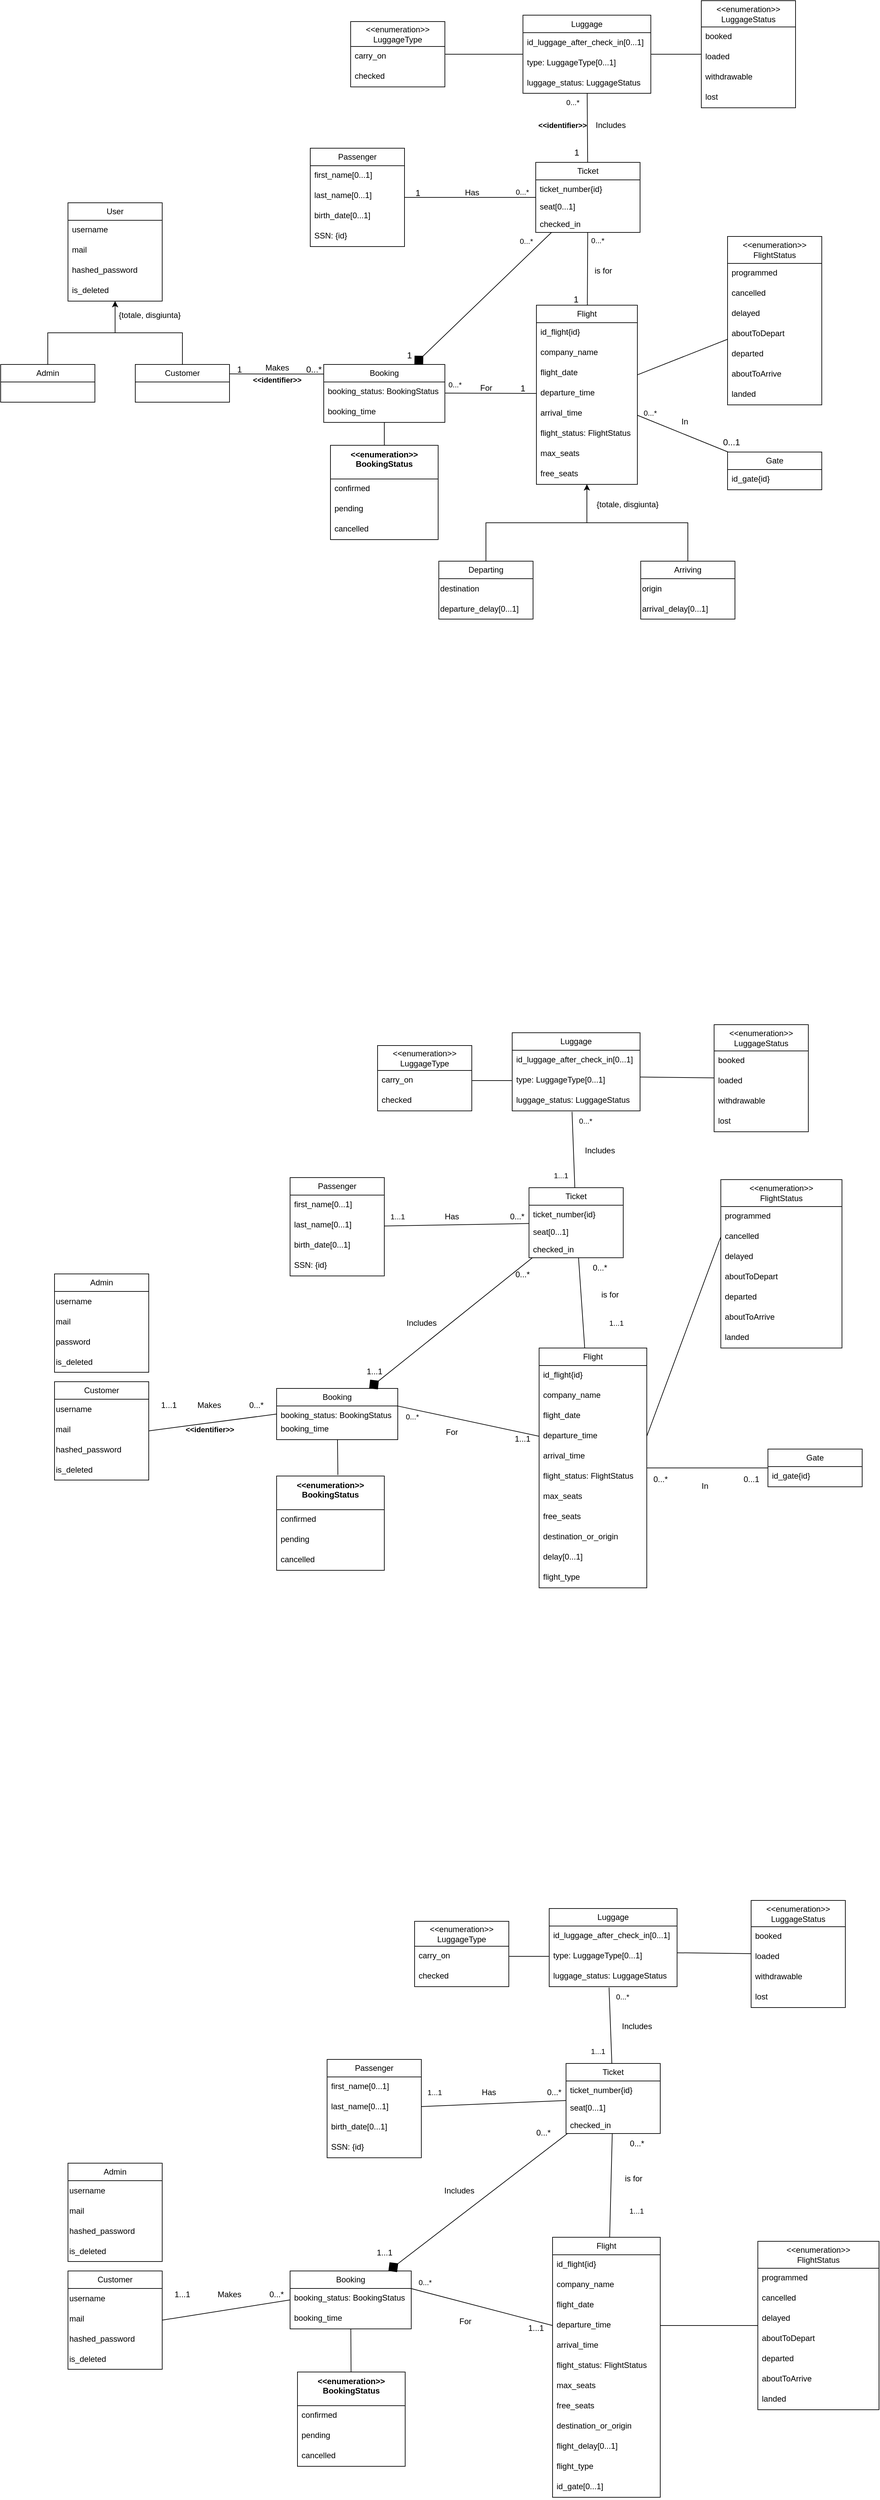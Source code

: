 <mxfile version="28.0.4">
  <diagram name="Pagina-1" id="j0DqfQUahqA1FoXbrVam">
    <mxGraphModel dx="646" dy="388" grid="1" gridSize="10" guides="1" tooltips="1" connect="1" arrows="1" fold="1" page="1" pageScale="1" pageWidth="1169" pageHeight="827" math="0" shadow="0">
      <root>
        <mxCell id="0" />
        <mxCell id="1" parent="0" />
        <mxCell id="UWXyjMyfXGfCMkLy313D-1" value="User" style="swimlane;fontStyle=0;childLayout=stackLayout;horizontal=1;startSize=26;fillColor=none;horizontalStack=0;resizeParent=1;resizeParentMax=0;resizeLast=0;collapsible=1;marginBottom=0;whiteSpace=wrap;html=1;labelBackgroundColor=none;" parent="1" vertex="1">
          <mxGeometry x="480" y="320" width="140" height="146" as="geometry" />
        </mxCell>
        <mxCell id="UWXyjMyfXGfCMkLy313D-2" value="&lt;div&gt;username&lt;/div&gt;" style="text;strokeColor=none;fillColor=none;align=left;verticalAlign=top;spacingLeft=4;spacingRight=4;overflow=hidden;rotatable=0;points=[[0,0.5],[1,0.5]];portConstraint=eastwest;whiteSpace=wrap;html=1;labelBackgroundColor=none;" parent="UWXyjMyfXGfCMkLy313D-1" vertex="1">
          <mxGeometry y="26" width="140" height="30" as="geometry" />
        </mxCell>
        <mxCell id="UWXyjMyfXGfCMkLy313D-3" value="mail" style="text;strokeColor=none;fillColor=none;align=left;verticalAlign=top;spacingLeft=4;spacingRight=4;overflow=hidden;rotatable=0;points=[[0,0.5],[1,0.5]];portConstraint=eastwest;whiteSpace=wrap;html=1;labelBackgroundColor=none;" parent="UWXyjMyfXGfCMkLy313D-1" vertex="1">
          <mxGeometry y="56" width="140" height="30" as="geometry" />
        </mxCell>
        <mxCell id="UWXyjMyfXGfCMkLy313D-4" value="hashed_password" style="text;strokeColor=none;fillColor=none;align=left;verticalAlign=top;spacingLeft=4;spacingRight=4;overflow=hidden;rotatable=0;points=[[0,0.5],[1,0.5]];portConstraint=eastwest;whiteSpace=wrap;html=1;labelBackgroundColor=none;" parent="UWXyjMyfXGfCMkLy313D-1" vertex="1">
          <mxGeometry y="86" width="140" height="30" as="geometry" />
        </mxCell>
        <mxCell id="iiVpwcKWv1ugevbZ5bkd-102" value="is_deleted" style="text;strokeColor=none;fillColor=none;align=left;verticalAlign=top;spacingLeft=4;spacingRight=4;overflow=hidden;rotatable=0;points=[[0,0.5],[1,0.5]];portConstraint=eastwest;whiteSpace=wrap;html=1;labelBackgroundColor=none;" vertex="1" parent="UWXyjMyfXGfCMkLy313D-1">
          <mxGeometry y="116" width="140" height="30" as="geometry" />
        </mxCell>
        <mxCell id="UWXyjMyfXGfCMkLy313D-5" style="edgeStyle=orthogonalEdgeStyle;rounded=0;orthogonalLoop=1;jettySize=auto;html=1;exitX=0.5;exitY=0;exitDx=0;exitDy=0;entryX=0.5;entryY=1;entryDx=0;entryDy=0;labelBackgroundColor=none;" parent="1" source="UWXyjMyfXGfCMkLy313D-6" target="UWXyjMyfXGfCMkLy313D-1" edge="1">
          <mxGeometry relative="1" as="geometry" />
        </mxCell>
        <mxCell id="UWXyjMyfXGfCMkLy313D-6" value="Admin" style="swimlane;fontStyle=0;childLayout=stackLayout;horizontal=1;startSize=26;fillColor=none;horizontalStack=0;resizeParent=1;resizeParentMax=0;resizeLast=0;collapsible=1;marginBottom=0;whiteSpace=wrap;html=1;labelBackgroundColor=none;" parent="1" vertex="1">
          <mxGeometry x="380" y="560" width="140" height="56" as="geometry" />
        </mxCell>
        <mxCell id="UWXyjMyfXGfCMkLy313D-7" style="edgeStyle=orthogonalEdgeStyle;rounded=0;orthogonalLoop=1;jettySize=auto;html=1;exitX=0.5;exitY=0;exitDx=0;exitDy=0;entryX=0.5;entryY=1;entryDx=0;entryDy=0;labelBackgroundColor=none;" parent="1" source="UWXyjMyfXGfCMkLy313D-9" target="UWXyjMyfXGfCMkLy313D-1" edge="1">
          <mxGeometry relative="1" as="geometry" />
        </mxCell>
        <mxCell id="UWXyjMyfXGfCMkLy313D-8" style="rounded=0;orthogonalLoop=1;jettySize=auto;html=1;endArrow=none;startFill=0;entryX=0;entryY=0.166;entryDx=0;entryDy=0;exitX=1;exitY=0.25;exitDx=0;exitDy=0;entryPerimeter=0;jumpStyle=none;labelBackgroundColor=none;" parent="1" source="UWXyjMyfXGfCMkLy313D-9" target="UWXyjMyfXGfCMkLy313D-10" edge="1">
          <mxGeometry relative="1" as="geometry">
            <mxPoint x="730" y="603" as="sourcePoint" />
            <mxPoint x="820" y="600" as="targetPoint" />
          </mxGeometry>
        </mxCell>
        <mxCell id="UWXyjMyfXGfCMkLy313D-9" value="Customer" style="swimlane;fontStyle=0;childLayout=stackLayout;horizontal=1;startSize=26;fillColor=none;horizontalStack=0;resizeParent=1;resizeParentMax=0;resizeLast=0;collapsible=1;marginBottom=0;whiteSpace=wrap;html=1;labelBackgroundColor=none;" parent="1" vertex="1">
          <mxGeometry x="580" y="560" width="140" height="56" as="geometry" />
        </mxCell>
        <mxCell id="UWXyjMyfXGfCMkLy313D-10" value="Booking" style="swimlane;fontStyle=0;childLayout=stackLayout;horizontal=1;startSize=26;fillColor=none;horizontalStack=0;resizeParent=1;resizeParentMax=0;resizeLast=0;collapsible=1;marginBottom=0;whiteSpace=wrap;html=1;labelBackgroundColor=none;" parent="1" vertex="1">
          <mxGeometry x="860" y="560" width="180" height="86" as="geometry" />
        </mxCell>
        <mxCell id="UWXyjMyfXGfCMkLy313D-11" value="booking_status: BookingStatus" style="text;strokeColor=none;fillColor=none;align=left;verticalAlign=top;spacingLeft=4;spacingRight=4;overflow=hidden;rotatable=0;points=[[0,0.5],[1,0.5]];portConstraint=eastwest;whiteSpace=wrap;html=1;labelBackgroundColor=none;" parent="UWXyjMyfXGfCMkLy313D-10" vertex="1">
          <mxGeometry y="26" width="180" height="30" as="geometry" />
        </mxCell>
        <mxCell id="UWXyjMyfXGfCMkLy313D-12" value="booking_time" style="text;strokeColor=none;fillColor=none;align=left;verticalAlign=top;spacingLeft=4;spacingRight=4;overflow=hidden;rotatable=0;points=[[0,0.5],[1,0.5]];portConstraint=eastwest;whiteSpace=wrap;html=1;labelBackgroundColor=none;" parent="UWXyjMyfXGfCMkLy313D-10" vertex="1">
          <mxGeometry y="56" width="180" height="30" as="geometry" />
        </mxCell>
        <mxCell id="UWXyjMyfXGfCMkLy313D-13" value="&lt;div&gt;&amp;lt;&amp;lt;enumeration&amp;gt;&amp;gt;&lt;/div&gt;&lt;div&gt;BookingStatus&lt;/div&gt;" style="swimlane;fontStyle=1;align=center;verticalAlign=top;childLayout=stackLayout;horizontal=1;startSize=50;horizontalStack=0;resizeParent=1;resizeParentMax=0;resizeLast=0;collapsible=1;marginBottom=0;whiteSpace=wrap;html=1;labelBackgroundColor=none;fillColor=none;" parent="1" vertex="1">
          <mxGeometry x="870" y="680" width="160" height="140" as="geometry" />
        </mxCell>
        <mxCell id="UWXyjMyfXGfCMkLy313D-14" value="confirmed" style="text;strokeColor=none;fillColor=none;align=left;verticalAlign=top;spacingLeft=4;spacingRight=4;overflow=hidden;rotatable=0;points=[[0,0.5],[1,0.5]];portConstraint=eastwest;whiteSpace=wrap;html=1;labelBackgroundColor=none;" parent="UWXyjMyfXGfCMkLy313D-13" vertex="1">
          <mxGeometry y="50" width="160" height="30" as="geometry" />
        </mxCell>
        <mxCell id="UWXyjMyfXGfCMkLy313D-15" value="pending" style="text;strokeColor=none;fillColor=none;align=left;verticalAlign=top;spacingLeft=4;spacingRight=4;overflow=hidden;rotatable=0;points=[[0,0.5],[1,0.5]];portConstraint=eastwest;whiteSpace=wrap;html=1;labelBackgroundColor=none;" parent="UWXyjMyfXGfCMkLy313D-13" vertex="1">
          <mxGeometry y="80" width="160" height="30" as="geometry" />
        </mxCell>
        <mxCell id="UWXyjMyfXGfCMkLy313D-16" value="cancelled" style="text;strokeColor=none;fillColor=none;align=left;verticalAlign=top;spacingLeft=4;spacingRight=4;overflow=hidden;rotatable=0;points=[[0,0.5],[1,0.5]];portConstraint=eastwest;whiteSpace=wrap;html=1;labelBackgroundColor=none;" parent="UWXyjMyfXGfCMkLy313D-13" vertex="1">
          <mxGeometry y="110" width="160" height="30" as="geometry" />
        </mxCell>
        <mxCell id="UWXyjMyfXGfCMkLy313D-17" value="1" style="text;strokeColor=none;align=center;fillColor=none;html=1;verticalAlign=middle;whiteSpace=wrap;rounded=0;labelBackgroundColor=none;fontSize=13;" parent="1" vertex="1">
          <mxGeometry x="720" y="552" width="30" height="30" as="geometry" />
        </mxCell>
        <mxCell id="UWXyjMyfXGfCMkLy313D-19" value="Makes" style="text;strokeColor=none;align=center;fillColor=none;html=1;verticalAlign=middle;whiteSpace=wrap;rounded=0;labelBackgroundColor=none;" parent="1" vertex="1">
          <mxGeometry x="761" y="550" width="60" height="30" as="geometry" />
        </mxCell>
        <mxCell id="UWXyjMyfXGfCMkLy313D-20" value="Passenger" style="swimlane;fontStyle=0;childLayout=stackLayout;horizontal=1;startSize=26;fillColor=none;horizontalStack=0;resizeParent=1;resizeParentMax=0;resizeLast=0;collapsible=1;marginBottom=0;whiteSpace=wrap;html=1;labelBackgroundColor=none;" parent="1" vertex="1">
          <mxGeometry x="840" y="239" width="140" height="146" as="geometry" />
        </mxCell>
        <mxCell id="UWXyjMyfXGfCMkLy313D-21" value="first_name[0...1]" style="text;strokeColor=none;fillColor=none;align=left;verticalAlign=top;spacingLeft=4;spacingRight=4;overflow=hidden;rotatable=0;points=[[0,0.5],[1,0.5]];portConstraint=eastwest;whiteSpace=wrap;html=1;labelBackgroundColor=none;" parent="UWXyjMyfXGfCMkLy313D-20" vertex="1">
          <mxGeometry y="26" width="140" height="30" as="geometry" />
        </mxCell>
        <mxCell id="UWXyjMyfXGfCMkLy313D-22" value="last_name[0...1]" style="text;strokeColor=none;fillColor=none;align=left;verticalAlign=top;spacingLeft=4;spacingRight=4;overflow=hidden;rotatable=0;points=[[0,0.5],[1,0.5]];portConstraint=eastwest;whiteSpace=wrap;html=1;labelBackgroundColor=none;" parent="UWXyjMyfXGfCMkLy313D-20" vertex="1">
          <mxGeometry y="56" width="140" height="30" as="geometry" />
        </mxCell>
        <mxCell id="UWXyjMyfXGfCMkLy313D-23" value="birth_date[0...1]" style="text;strokeColor=none;fillColor=none;align=left;verticalAlign=top;spacingLeft=4;spacingRight=4;overflow=hidden;rotatable=0;points=[[0,0.5],[1,0.5]];portConstraint=eastwest;whiteSpace=wrap;html=1;labelBackgroundColor=none;" parent="UWXyjMyfXGfCMkLy313D-20" vertex="1">
          <mxGeometry y="86" width="140" height="30" as="geometry" />
        </mxCell>
        <mxCell id="UWXyjMyfXGfCMkLy313D-24" value="SSN: {id}" style="text;strokeColor=none;fillColor=none;align=left;verticalAlign=top;spacingLeft=4;spacingRight=4;overflow=hidden;rotatable=0;points=[[0,0.5],[1,0.5]];portConstraint=eastwest;whiteSpace=wrap;html=1;labelBackgroundColor=none;" parent="UWXyjMyfXGfCMkLy313D-20" vertex="1">
          <mxGeometry y="116" width="140" height="30" as="geometry" />
        </mxCell>
        <mxCell id="UWXyjMyfXGfCMkLy313D-27" value="Flight" style="swimlane;fontStyle=0;childLayout=stackLayout;horizontal=1;startSize=26;fillColor=none;horizontalStack=0;resizeParent=1;resizeParentMax=0;resizeLast=0;collapsible=1;marginBottom=0;whiteSpace=wrap;html=1;labelBackgroundColor=none;" parent="1" vertex="1">
          <mxGeometry x="1176" y="472" width="150" height="266" as="geometry" />
        </mxCell>
        <mxCell id="UWXyjMyfXGfCMkLy313D-28" value="&lt;div&gt;id_flight&lt;span style=&quot;color: light-dark(rgb(0, 0, 0), rgb(255, 255, 255));&quot;&gt;{id}&lt;/span&gt;&lt;/div&gt;" style="text;strokeColor=none;fillColor=none;align=left;verticalAlign=top;spacingLeft=4;spacingRight=4;overflow=hidden;rotatable=0;points=[[0,0.5],[1,0.5]];portConstraint=eastwest;whiteSpace=wrap;html=1;labelBackgroundColor=none;" parent="UWXyjMyfXGfCMkLy313D-27" vertex="1">
          <mxGeometry y="26" width="150" height="30" as="geometry" />
        </mxCell>
        <mxCell id="UWXyjMyfXGfCMkLy313D-29" value="company_name" style="text;strokeColor=none;fillColor=none;align=left;verticalAlign=top;spacingLeft=4;spacingRight=4;overflow=hidden;rotatable=0;points=[[0,0.5],[1,0.5]];portConstraint=eastwest;whiteSpace=wrap;html=1;labelBackgroundColor=none;" parent="UWXyjMyfXGfCMkLy313D-27" vertex="1">
          <mxGeometry y="56" width="150" height="30" as="geometry" />
        </mxCell>
        <mxCell id="UWXyjMyfXGfCMkLy313D-30" value="flight_date" style="text;strokeColor=none;fillColor=none;align=left;verticalAlign=top;spacingLeft=4;spacingRight=4;overflow=hidden;rotatable=0;points=[[0,0.5],[1,0.5]];portConstraint=eastwest;whiteSpace=wrap;html=1;labelBackgroundColor=none;" parent="UWXyjMyfXGfCMkLy313D-27" vertex="1">
          <mxGeometry y="86" width="150" height="30" as="geometry" />
        </mxCell>
        <mxCell id="UWXyjMyfXGfCMkLy313D-31" value="departure_time" style="text;strokeColor=none;fillColor=none;align=left;verticalAlign=top;spacingLeft=4;spacingRight=4;overflow=hidden;rotatable=0;points=[[0,0.5],[1,0.5]];portConstraint=eastwest;whiteSpace=wrap;html=1;labelBackgroundColor=none;" parent="UWXyjMyfXGfCMkLy313D-27" vertex="1">
          <mxGeometry y="116" width="150" height="30" as="geometry" />
        </mxCell>
        <mxCell id="UWXyjMyfXGfCMkLy313D-32" value="arrival_time" style="text;strokeColor=none;fillColor=none;align=left;verticalAlign=top;spacingLeft=4;spacingRight=4;overflow=hidden;rotatable=0;points=[[0,0.5],[1,0.5]];portConstraint=eastwest;whiteSpace=wrap;html=1;labelBackgroundColor=none;" parent="UWXyjMyfXGfCMkLy313D-27" vertex="1">
          <mxGeometry y="146" width="150" height="30" as="geometry" />
        </mxCell>
        <mxCell id="UWXyjMyfXGfCMkLy313D-33" value="flight_status: FlightStatus" style="text;strokeColor=none;fillColor=none;align=left;verticalAlign=top;spacingLeft=4;spacingRight=4;overflow=hidden;rotatable=0;points=[[0,0.5],[1,0.5]];portConstraint=eastwest;whiteSpace=wrap;html=1;labelBackgroundColor=none;" parent="UWXyjMyfXGfCMkLy313D-27" vertex="1">
          <mxGeometry y="176" width="150" height="30" as="geometry" />
        </mxCell>
        <mxCell id="UWXyjMyfXGfCMkLy313D-34" value="max_seats" style="text;strokeColor=none;fillColor=none;align=left;verticalAlign=top;spacingLeft=4;spacingRight=4;overflow=hidden;rotatable=0;points=[[0,0.5],[1,0.5]];portConstraint=eastwest;whiteSpace=wrap;html=1;labelBackgroundColor=none;" parent="UWXyjMyfXGfCMkLy313D-27" vertex="1">
          <mxGeometry y="206" width="150" height="30" as="geometry" />
        </mxCell>
        <mxCell id="UWXyjMyfXGfCMkLy313D-35" value="free_seats" style="text;strokeColor=none;fillColor=none;align=left;verticalAlign=top;spacingLeft=4;spacingRight=4;overflow=hidden;rotatable=0;points=[[0,0.5],[1,0.5]];portConstraint=eastwest;whiteSpace=wrap;html=1;labelBackgroundColor=none;" parent="UWXyjMyfXGfCMkLy313D-27" vertex="1">
          <mxGeometry y="236" width="150" height="30" as="geometry" />
        </mxCell>
        <mxCell id="UWXyjMyfXGfCMkLy313D-36" style="rounded=0;orthogonalLoop=1;jettySize=auto;html=1;endArrow=none;startFill=0;labelBackgroundColor=none;" parent="1" source="UWXyjMyfXGfCMkLy313D-27" target="UWXyjMyfXGfCMkLy313D-141" edge="1">
          <mxGeometry relative="1" as="geometry">
            <mxPoint x="1431" y="592" as="targetPoint" />
          </mxGeometry>
        </mxCell>
        <mxCell id="UWXyjMyfXGfCMkLy313D-37" style="edgeStyle=orthogonalEdgeStyle;rounded=0;orthogonalLoop=1;jettySize=auto;html=1;exitX=0.5;exitY=0;exitDx=0;exitDy=0;entryX=0.5;entryY=1;entryDx=0;entryDy=0;labelBackgroundColor=none;" parent="1" source="UWXyjMyfXGfCMkLy313D-38" target="UWXyjMyfXGfCMkLy313D-27" edge="1">
          <mxGeometry relative="1" as="geometry">
            <mxPoint x="1251" y="723" as="targetPoint" />
          </mxGeometry>
        </mxCell>
        <mxCell id="UWXyjMyfXGfCMkLy313D-38" value="Departing" style="swimlane;fontStyle=0;childLayout=stackLayout;horizontal=1;startSize=26;fillColor=none;horizontalStack=0;resizeParent=1;resizeParentMax=0;resizeLast=0;collapsible=1;marginBottom=0;whiteSpace=wrap;html=1;labelBackgroundColor=none;" parent="1" vertex="1">
          <mxGeometry x="1031" y="852" width="140" height="86" as="geometry" />
        </mxCell>
        <mxCell id="UWXyjMyfXGfCMkLy313D-39" value="&lt;div align=&quot;left&quot;&gt;destination&lt;/div&gt;" style="text;html=1;align=left;verticalAlign=middle;resizable=0;points=[];autosize=1;strokeColor=none;fillColor=none;labelBackgroundColor=none;" parent="UWXyjMyfXGfCMkLy313D-38" vertex="1">
          <mxGeometry y="26" width="140" height="30" as="geometry" />
        </mxCell>
        <mxCell id="UWXyjMyfXGfCMkLy313D-40" value="&lt;div&gt;departure_delay&lt;span style=&quot;text-wrap-mode: wrap; color: light-dark(rgb(0, 0, 0), rgb(255, 255, 255));&quot;&gt;[0...1]&lt;/span&gt;&lt;/div&gt;" style="text;html=1;align=left;verticalAlign=middle;resizable=0;points=[];autosize=1;strokeColor=none;fillColor=none;labelBackgroundColor=none;" parent="UWXyjMyfXGfCMkLy313D-38" vertex="1">
          <mxGeometry y="56" width="140" height="30" as="geometry" />
        </mxCell>
        <mxCell id="UWXyjMyfXGfCMkLy313D-41" style="edgeStyle=orthogonalEdgeStyle;rounded=0;orthogonalLoop=1;jettySize=auto;html=1;exitX=0.5;exitY=0;exitDx=0;exitDy=0;entryX=0.5;entryY=1;entryDx=0;entryDy=0;labelBackgroundColor=none;" parent="1" source="UWXyjMyfXGfCMkLy313D-42" target="UWXyjMyfXGfCMkLy313D-27" edge="1">
          <mxGeometry relative="1" as="geometry">
            <mxPoint x="1261" y="723" as="targetPoint" />
          </mxGeometry>
        </mxCell>
        <mxCell id="UWXyjMyfXGfCMkLy313D-42" value="Arriving" style="swimlane;fontStyle=0;childLayout=stackLayout;horizontal=1;startSize=26;fillColor=none;horizontalStack=0;resizeParent=1;resizeParentMax=0;resizeLast=0;collapsible=1;marginBottom=0;whiteSpace=wrap;html=1;labelBackgroundColor=none;" parent="1" vertex="1">
          <mxGeometry x="1331" y="852" width="140" height="86" as="geometry" />
        </mxCell>
        <mxCell id="UWXyjMyfXGfCMkLy313D-43" value="origin" style="text;html=1;align=left;verticalAlign=middle;resizable=0;points=[];autosize=1;strokeColor=none;fillColor=none;labelBackgroundColor=none;" parent="UWXyjMyfXGfCMkLy313D-42" vertex="1">
          <mxGeometry y="26" width="140" height="30" as="geometry" />
        </mxCell>
        <mxCell id="UWXyjMyfXGfCMkLy313D-44" value="arrival_delay&lt;span style=&quot;text-wrap-mode: wrap;&quot;&gt;[0...1]&lt;/span&gt;" style="text;html=1;align=left;verticalAlign=middle;resizable=0;points=[];autosize=1;strokeColor=none;fillColor=none;labelBackgroundColor=none;" parent="UWXyjMyfXGfCMkLy313D-42" vertex="1">
          <mxGeometry y="56" width="140" height="30" as="geometry" />
        </mxCell>
        <mxCell id="UWXyjMyfXGfCMkLy313D-45" value="{totale, disgiunta}" style="text;html=1;align=center;verticalAlign=middle;resizable=0;points=[];autosize=1;strokeColor=none;fillColor=none;labelBackgroundColor=none;" parent="1" vertex="1">
          <mxGeometry x="541" y="472" width="120" height="30" as="geometry" />
        </mxCell>
        <mxCell id="UWXyjMyfXGfCMkLy313D-46" value="{totale, disgiunta}" style="text;html=1;align=center;verticalAlign=middle;resizable=0;points=[];autosize=1;strokeColor=none;fillColor=none;labelBackgroundColor=none;" parent="1" vertex="1">
          <mxGeometry x="1251" y="753" width="120" height="30" as="geometry" />
        </mxCell>
        <mxCell id="UWXyjMyfXGfCMkLy313D-47" value="Gate" style="swimlane;fontStyle=0;childLayout=stackLayout;horizontal=1;startSize=26;fillColor=none;horizontalStack=0;resizeParent=1;resizeParentMax=0;resizeLast=0;collapsible=1;marginBottom=0;whiteSpace=wrap;html=1;labelBackgroundColor=none;" parent="1" vertex="1">
          <mxGeometry x="1460" y="690" width="140" height="56" as="geometry" />
        </mxCell>
        <mxCell id="UWXyjMyfXGfCMkLy313D-48" value="id_gate{id}" style="text;strokeColor=none;fillColor=none;align=left;verticalAlign=top;spacingLeft=4;spacingRight=4;overflow=hidden;rotatable=0;points=[[0,0.5],[1,0.5]];portConstraint=eastwest;whiteSpace=wrap;html=1;labelBackgroundColor=none;" parent="UWXyjMyfXGfCMkLy313D-47" vertex="1">
          <mxGeometry y="26" width="140" height="30" as="geometry" />
        </mxCell>
        <mxCell id="UWXyjMyfXGfCMkLy313D-49" value="" style="html=1;verticalAlign=bottom;endArrow=none;curved=0;rounded=0;startFill=0;labelBackgroundColor=none;" parent="1" source="UWXyjMyfXGfCMkLy313D-47" target="UWXyjMyfXGfCMkLy313D-27" edge="1">
          <mxGeometry width="80" relative="1" as="geometry">
            <mxPoint x="1495" y="661.611" as="sourcePoint" />
            <mxPoint x="1326" y="659.997" as="targetPoint" />
          </mxGeometry>
        </mxCell>
        <mxCell id="UWXyjMyfXGfCMkLy313D-51" value="" style="endArrow=none;endFill=0;html=1;align=left;verticalAlign=top;rounded=0;exitX=1.001;exitY=0.552;exitDx=0;exitDy=0;labelBackgroundColor=none;entryX=0;entryY=0.5;entryDx=0;entryDy=0;exitPerimeter=0;" parent="1" source="UWXyjMyfXGfCMkLy313D-11" target="UWXyjMyfXGfCMkLy313D-31" edge="1">
          <mxGeometry x="-1" relative="1" as="geometry">
            <mxPoint x="1001" y="513" as="sourcePoint" />
            <mxPoint x="1171" y="582" as="targetPoint" />
          </mxGeometry>
        </mxCell>
        <mxCell id="UWXyjMyfXGfCMkLy313D-53" value="" style="edgeStyle=none;curved=1;rounded=0;orthogonalLoop=1;jettySize=auto;html=1;fontSize=12;startSize=8;endSize=8;endArrow=none;startFill=0;labelBackgroundColor=none;" parent="1" source="UWXyjMyfXGfCMkLy313D-150" target="UWXyjMyfXGfCMkLy313D-64" edge="1">
          <mxGeometry relative="1" as="geometry">
            <mxPoint x="1771.406" y="359.5" as="sourcePoint" />
            <mxPoint x="1791.002" y="497" as="targetPoint" />
          </mxGeometry>
        </mxCell>
        <mxCell id="UWXyjMyfXGfCMkLy313D-54" value="" style="endArrow=none;html=1;rounded=0;labelBackgroundColor=none;" parent="1" source="UWXyjMyfXGfCMkLy313D-174" target="UWXyjMyfXGfCMkLy313D-150" edge="1">
          <mxGeometry relative="1" as="geometry">
            <mxPoint x="1571" y="359.5" as="sourcePoint" />
            <mxPoint x="1671" y="322.5" as="targetPoint" />
          </mxGeometry>
        </mxCell>
        <mxCell id="UWXyjMyfXGfCMkLy313D-55" value="For" style="text;html=1;align=center;verticalAlign=middle;resizable=0;points=[];autosize=1;strokeColor=none;fillColor=none;labelBackgroundColor=none;" parent="1" vertex="1">
          <mxGeometry x="1081" y="580" width="40" height="30" as="geometry" />
        </mxCell>
        <mxCell id="UWXyjMyfXGfCMkLy313D-56" value="In" style="text;html=1;align=center;verticalAlign=middle;resizable=0;points=[];autosize=1;strokeColor=none;fillColor=none;labelBackgroundColor=none;" parent="1" vertex="1">
          <mxGeometry x="1381" y="630" width="30" height="30" as="geometry" />
        </mxCell>
        <mxCell id="UWXyjMyfXGfCMkLy313D-57" value="is for" style="text;html=1;align=center;verticalAlign=middle;resizable=0;points=[];autosize=1;strokeColor=none;fillColor=none;labelBackgroundColor=none;" parent="1" vertex="1">
          <mxGeometry x="1250" y="406" width="50" height="30" as="geometry" />
        </mxCell>
        <mxCell id="UWXyjMyfXGfCMkLy313D-58" value="Includes" style="text;html=1;align=center;verticalAlign=middle;resizable=0;points=[];autosize=1;strokeColor=none;fillColor=none;labelBackgroundColor=none;" parent="1" vertex="1">
          <mxGeometry x="1251" y="190" width="70" height="30" as="geometry" />
        </mxCell>
        <mxCell id="UWXyjMyfXGfCMkLy313D-59" value="&amp;lt;&amp;lt;enumeration&amp;gt;&amp;gt;&lt;br&gt;LuggageStatus" style="swimlane;fontStyle=0;childLayout=stackLayout;horizontal=1;startSize=39;fillColor=none;horizontalStack=0;resizeParent=1;resizeParentMax=0;resizeLast=0;collapsible=1;marginBottom=0;whiteSpace=wrap;html=1;labelBackgroundColor=none;" parent="1" vertex="1">
          <mxGeometry x="1421" y="20" width="140" height="159" as="geometry" />
        </mxCell>
        <mxCell id="UWXyjMyfXGfCMkLy313D-60" value="booked" style="text;strokeColor=none;fillColor=none;align=left;verticalAlign=top;spacingLeft=4;spacingRight=4;overflow=hidden;rotatable=0;points=[[0,0.5],[1,0.5]];portConstraint=eastwest;whiteSpace=wrap;html=1;labelBackgroundColor=none;" parent="UWXyjMyfXGfCMkLy313D-59" vertex="1">
          <mxGeometry y="39" width="140" height="30" as="geometry" />
        </mxCell>
        <mxCell id="UWXyjMyfXGfCMkLy313D-61" value="loaded" style="text;strokeColor=none;fillColor=none;align=left;verticalAlign=top;spacingLeft=4;spacingRight=4;overflow=hidden;rotatable=0;points=[[0,0.5],[1,0.5]];portConstraint=eastwest;whiteSpace=wrap;html=1;labelBackgroundColor=none;" parent="UWXyjMyfXGfCMkLy313D-59" vertex="1">
          <mxGeometry y="69" width="140" height="30" as="geometry" />
        </mxCell>
        <mxCell id="UWXyjMyfXGfCMkLy313D-62" value="withdrawable" style="text;strokeColor=none;fillColor=none;align=left;verticalAlign=top;spacingLeft=4;spacingRight=4;overflow=hidden;rotatable=0;points=[[0,0.5],[1,0.5]];portConstraint=eastwest;whiteSpace=wrap;html=1;labelBackgroundColor=none;" parent="UWXyjMyfXGfCMkLy313D-59" vertex="1">
          <mxGeometry y="99" width="140" height="30" as="geometry" />
        </mxCell>
        <mxCell id="UWXyjMyfXGfCMkLy313D-63" value="lost" style="text;strokeColor=none;fillColor=none;align=left;verticalAlign=top;spacingLeft=4;spacingRight=4;overflow=hidden;rotatable=0;points=[[0,0.5],[1,0.5]];portConstraint=eastwest;whiteSpace=wrap;html=1;labelBackgroundColor=none;" parent="UWXyjMyfXGfCMkLy313D-59" vertex="1">
          <mxGeometry y="129" width="140" height="30" as="geometry" />
        </mxCell>
        <mxCell id="UWXyjMyfXGfCMkLy313D-64" value="&lt;div&gt;&amp;lt;&amp;lt;enumeration&amp;gt;&amp;gt;&lt;/div&gt;&lt;div&gt;LuggageType&lt;/div&gt;" style="swimlane;fontStyle=0;childLayout=stackLayout;horizontal=1;startSize=37;fillColor=none;horizontalStack=0;resizeParent=1;resizeParentMax=0;resizeLast=0;collapsible=1;marginBottom=0;whiteSpace=wrap;html=1;labelBackgroundColor=none;" parent="1" vertex="1">
          <mxGeometry x="900" y="51" width="140" height="97" as="geometry" />
        </mxCell>
        <mxCell id="UWXyjMyfXGfCMkLy313D-65" value="carry_on" style="text;strokeColor=none;fillColor=none;align=left;verticalAlign=top;spacingLeft=4;spacingRight=4;overflow=hidden;rotatable=0;points=[[0,0.5],[1,0.5]];portConstraint=eastwest;whiteSpace=wrap;html=1;labelBackgroundColor=none;" parent="UWXyjMyfXGfCMkLy313D-64" vertex="1">
          <mxGeometry y="37" width="140" height="30" as="geometry" />
        </mxCell>
        <mxCell id="UWXyjMyfXGfCMkLy313D-66" value="checked" style="text;strokeColor=none;fillColor=none;align=left;verticalAlign=top;spacingLeft=4;spacingRight=4;overflow=hidden;rotatable=0;points=[[0,0.5],[1,0.5]];portConstraint=eastwest;whiteSpace=wrap;html=1;labelBackgroundColor=none;" parent="UWXyjMyfXGfCMkLy313D-64" vertex="1">
          <mxGeometry y="67" width="140" height="30" as="geometry" />
        </mxCell>
        <mxCell id="UWXyjMyfXGfCMkLy313D-67" value="" style="endArrow=none;html=1;rounded=0;labelBackgroundColor=none;" parent="1" source="UWXyjMyfXGfCMkLy313D-150" target="UWXyjMyfXGfCMkLy313D-59" edge="1">
          <mxGeometry relative="1" as="geometry">
            <mxPoint x="1691" y="333.5" as="sourcePoint" />
            <mxPoint x="1851" y="333.5" as="targetPoint" />
          </mxGeometry>
        </mxCell>
        <mxCell id="UWXyjMyfXGfCMkLy313D-68" value="Admin" style="swimlane;fontStyle=0;childLayout=stackLayout;horizontal=1;startSize=26;fillColor=none;horizontalStack=0;resizeParent=1;resizeParentMax=0;resizeLast=0;collapsible=1;marginBottom=0;whiteSpace=wrap;html=1;align=center;labelBackgroundColor=none;" parent="1" vertex="1">
          <mxGeometry x="460" y="1910" width="140" height="146" as="geometry" />
        </mxCell>
        <mxCell id="UWXyjMyfXGfCMkLy313D-69" value="&lt;div&gt;username&lt;/div&gt;" style="text;html=1;align=left;verticalAlign=middle;resizable=0;points=[];autosize=1;strokeColor=none;fillColor=none;labelBackgroundColor=none;" parent="UWXyjMyfXGfCMkLy313D-68" vertex="1">
          <mxGeometry y="26" width="140" height="30" as="geometry" />
        </mxCell>
        <mxCell id="UWXyjMyfXGfCMkLy313D-70" value="mail" style="text;html=1;align=left;verticalAlign=middle;resizable=0;points=[];autosize=1;strokeColor=none;fillColor=none;labelBackgroundColor=none;" parent="UWXyjMyfXGfCMkLy313D-68" vertex="1">
          <mxGeometry y="56" width="140" height="30" as="geometry" />
        </mxCell>
        <mxCell id="UWXyjMyfXGfCMkLy313D-71" value="password" style="text;html=1;align=left;verticalAlign=middle;resizable=0;points=[];autosize=1;strokeColor=none;fillColor=none;labelBackgroundColor=none;" parent="UWXyjMyfXGfCMkLy313D-68" vertex="1">
          <mxGeometry y="86" width="140" height="30" as="geometry" />
        </mxCell>
        <mxCell id="iiVpwcKWv1ugevbZ5bkd-103" value="is_deleted" style="text;html=1;align=left;verticalAlign=middle;resizable=0;points=[];autosize=1;strokeColor=none;fillColor=none;labelBackgroundColor=none;" vertex="1" parent="UWXyjMyfXGfCMkLy313D-68">
          <mxGeometry y="116" width="140" height="30" as="geometry" />
        </mxCell>
        <mxCell id="UWXyjMyfXGfCMkLy313D-72" style="rounded=0;orthogonalLoop=1;jettySize=auto;html=1;exitX=1;exitY=0.5;exitDx=0;exitDy=0;entryX=0;entryY=0.5;entryDx=0;entryDy=0;endArrow=none;startFill=0;labelBackgroundColor=none;" parent="1" source="UWXyjMyfXGfCMkLy313D-73" target="UWXyjMyfXGfCMkLy313D-78" edge="1">
          <mxGeometry relative="1" as="geometry" />
        </mxCell>
        <mxCell id="UWXyjMyfXGfCMkLy313D-73" value="Customer" style="swimlane;fontStyle=0;childLayout=stackLayout;horizontal=1;startSize=26;fillColor=none;horizontalStack=0;resizeParent=1;resizeParentMax=0;resizeLast=0;collapsible=1;marginBottom=0;whiteSpace=wrap;html=1;labelBackgroundColor=none;" parent="1" vertex="1">
          <mxGeometry x="460" y="2070" width="140" height="146" as="geometry" />
        </mxCell>
        <mxCell id="UWXyjMyfXGfCMkLy313D-74" value="username" style="text;html=1;align=left;verticalAlign=middle;resizable=0;points=[];autosize=1;strokeColor=none;fillColor=none;labelBackgroundColor=none;" parent="UWXyjMyfXGfCMkLy313D-73" vertex="1">
          <mxGeometry y="26" width="140" height="30" as="geometry" />
        </mxCell>
        <mxCell id="UWXyjMyfXGfCMkLy313D-75" value="mail" style="text;html=1;align=left;verticalAlign=middle;resizable=0;points=[];autosize=1;strokeColor=none;fillColor=none;labelBackgroundColor=none;" parent="UWXyjMyfXGfCMkLy313D-73" vertex="1">
          <mxGeometry y="56" width="140" height="30" as="geometry" />
        </mxCell>
        <mxCell id="UWXyjMyfXGfCMkLy313D-76" value="hashed_password" style="text;html=1;align=left;verticalAlign=middle;resizable=0;points=[];autosize=1;strokeColor=none;fillColor=none;labelBackgroundColor=none;" parent="UWXyjMyfXGfCMkLy313D-73" vertex="1">
          <mxGeometry y="86" width="140" height="30" as="geometry" />
        </mxCell>
        <mxCell id="iiVpwcKWv1ugevbZ5bkd-104" value="is_deleted" style="text;html=1;align=left;verticalAlign=middle;resizable=0;points=[];autosize=1;strokeColor=none;fillColor=none;labelBackgroundColor=none;" vertex="1" parent="UWXyjMyfXGfCMkLy313D-73">
          <mxGeometry y="116" width="140" height="30" as="geometry" />
        </mxCell>
        <mxCell id="UWXyjMyfXGfCMkLy313D-77" style="rounded=0;orthogonalLoop=1;jettySize=auto;html=1;endArrow=none;startFill=0;labelBackgroundColor=none;exitX=0.569;exitY=-0.011;exitDx=0;exitDy=0;exitPerimeter=0;" parent="1" source="UWXyjMyfXGfCMkLy313D-162" target="UWXyjMyfXGfCMkLy313D-78" edge="1">
          <mxGeometry relative="1" as="geometry">
            <mxPoint x="750" y="1990" as="targetPoint" />
            <mxPoint x="780" y="2050" as="sourcePoint" />
          </mxGeometry>
        </mxCell>
        <mxCell id="UWXyjMyfXGfCMkLy313D-78" value="Booking" style="swimlane;fontStyle=0;childLayout=stackLayout;horizontal=1;startSize=26;fillColor=none;horizontalStack=0;resizeParent=1;resizeParentMax=0;resizeLast=0;collapsible=1;marginBottom=0;whiteSpace=wrap;html=1;labelBackgroundColor=none;" parent="1" vertex="1">
          <mxGeometry x="790" y="2080" width="180" height="76" as="geometry" />
        </mxCell>
        <mxCell id="UWXyjMyfXGfCMkLy313D-79" value="booking_status: BookingStatus" style="text;strokeColor=none;fillColor=none;align=left;verticalAlign=top;spacingLeft=4;spacingRight=4;overflow=hidden;rotatable=0;points=[[0,0.5],[1,0.5]];portConstraint=eastwest;whiteSpace=wrap;html=1;labelBackgroundColor=none;" parent="UWXyjMyfXGfCMkLy313D-78" vertex="1">
          <mxGeometry y="26" width="180" height="20" as="geometry" />
        </mxCell>
        <mxCell id="UWXyjMyfXGfCMkLy313D-80" value="booking_time" style="text;strokeColor=none;fillColor=none;align=left;verticalAlign=top;spacingLeft=4;spacingRight=4;overflow=hidden;rotatable=0;points=[[0,0.5],[1,0.5]];portConstraint=eastwest;whiteSpace=wrap;html=1;labelBackgroundColor=none;" parent="UWXyjMyfXGfCMkLy313D-78" vertex="1">
          <mxGeometry y="46" width="180" height="30" as="geometry" />
        </mxCell>
        <mxCell id="UWXyjMyfXGfCMkLy313D-81" value="1...1" style="text;strokeColor=none;align=center;fillColor=none;html=1;verticalAlign=middle;whiteSpace=wrap;rounded=0;labelBackgroundColor=none;" parent="1" vertex="1">
          <mxGeometry x="600" y="2090" width="60" height="30" as="geometry" />
        </mxCell>
        <mxCell id="UWXyjMyfXGfCMkLy313D-82" value="0...*" style="text;strokeColor=none;align=center;fillColor=none;html=1;verticalAlign=middle;whiteSpace=wrap;rounded=0;labelBackgroundColor=none;" parent="1" vertex="1">
          <mxGeometry x="730" y="2090" width="60" height="30" as="geometry" />
        </mxCell>
        <mxCell id="UWXyjMyfXGfCMkLy313D-83" value="Makes" style="text;strokeColor=none;align=center;fillColor=none;html=1;verticalAlign=middle;whiteSpace=wrap;rounded=0;labelBackgroundColor=none;" parent="1" vertex="1">
          <mxGeometry x="660" y="2090" width="60" height="30" as="geometry" />
        </mxCell>
        <mxCell id="UWXyjMyfXGfCMkLy313D-84" value="Flight" style="swimlane;fontStyle=0;childLayout=stackLayout;horizontal=1;startSize=26;fillColor=none;horizontalStack=0;resizeParent=1;resizeParentMax=0;resizeLast=0;collapsible=1;marginBottom=0;whiteSpace=wrap;html=1;labelBackgroundColor=none;" parent="1" vertex="1">
          <mxGeometry x="1180" y="2020" width="160" height="356" as="geometry" />
        </mxCell>
        <mxCell id="UWXyjMyfXGfCMkLy313D-85" value="&lt;div&gt;id_flight&lt;span style=&quot;color: light-dark(rgb(0, 0, 0), rgb(255, 255, 255));&quot;&gt;{id}&lt;/span&gt;&lt;/div&gt;" style="text;strokeColor=none;fillColor=none;align=left;verticalAlign=top;spacingLeft=4;spacingRight=4;overflow=hidden;rotatable=0;points=[[0,0.5],[1,0.5]];portConstraint=eastwest;whiteSpace=wrap;html=1;labelBackgroundColor=none;" parent="UWXyjMyfXGfCMkLy313D-84" vertex="1">
          <mxGeometry y="26" width="160" height="30" as="geometry" />
        </mxCell>
        <mxCell id="UWXyjMyfXGfCMkLy313D-86" value="company_name" style="text;strokeColor=none;fillColor=none;align=left;verticalAlign=top;spacingLeft=4;spacingRight=4;overflow=hidden;rotatable=0;points=[[0,0.5],[1,0.5]];portConstraint=eastwest;whiteSpace=wrap;html=1;labelBackgroundColor=none;" parent="UWXyjMyfXGfCMkLy313D-84" vertex="1">
          <mxGeometry y="56" width="160" height="30" as="geometry" />
        </mxCell>
        <mxCell id="UWXyjMyfXGfCMkLy313D-87" value="flight_date" style="text;strokeColor=none;fillColor=none;align=left;verticalAlign=top;spacingLeft=4;spacingRight=4;overflow=hidden;rotatable=0;points=[[0,0.5],[1,0.5]];portConstraint=eastwest;whiteSpace=wrap;html=1;labelBackgroundColor=none;" parent="UWXyjMyfXGfCMkLy313D-84" vertex="1">
          <mxGeometry y="86" width="160" height="30" as="geometry" />
        </mxCell>
        <mxCell id="UWXyjMyfXGfCMkLy313D-88" value="departure_time" style="text;strokeColor=none;fillColor=none;align=left;verticalAlign=top;spacingLeft=4;spacingRight=4;overflow=hidden;rotatable=0;points=[[0,0.5],[1,0.5]];portConstraint=eastwest;whiteSpace=wrap;html=1;labelBackgroundColor=none;" parent="UWXyjMyfXGfCMkLy313D-84" vertex="1">
          <mxGeometry y="116" width="160" height="30" as="geometry" />
        </mxCell>
        <mxCell id="UWXyjMyfXGfCMkLy313D-89" value="arrival_time" style="text;strokeColor=none;fillColor=none;align=left;verticalAlign=top;spacingLeft=4;spacingRight=4;overflow=hidden;rotatable=0;points=[[0,0.5],[1,0.5]];portConstraint=eastwest;whiteSpace=wrap;html=1;labelBackgroundColor=none;" parent="UWXyjMyfXGfCMkLy313D-84" vertex="1">
          <mxGeometry y="146" width="160" height="30" as="geometry" />
        </mxCell>
        <mxCell id="UWXyjMyfXGfCMkLy313D-90" value="flight_status: FlightStatus" style="text;strokeColor=none;fillColor=none;align=left;verticalAlign=top;spacingLeft=4;spacingRight=4;overflow=hidden;rotatable=0;points=[[0,0.5],[1,0.5]];portConstraint=eastwest;whiteSpace=wrap;html=1;labelBackgroundColor=none;" parent="UWXyjMyfXGfCMkLy313D-84" vertex="1">
          <mxGeometry y="176" width="160" height="30" as="geometry" />
        </mxCell>
        <mxCell id="UWXyjMyfXGfCMkLy313D-91" value="max_seats" style="text;strokeColor=none;fillColor=none;align=left;verticalAlign=top;spacingLeft=4;spacingRight=4;overflow=hidden;rotatable=0;points=[[0,0.5],[1,0.5]];portConstraint=eastwest;whiteSpace=wrap;html=1;labelBackgroundColor=none;" parent="UWXyjMyfXGfCMkLy313D-84" vertex="1">
          <mxGeometry y="206" width="160" height="30" as="geometry" />
        </mxCell>
        <mxCell id="UWXyjMyfXGfCMkLy313D-92" value="free_seats" style="text;strokeColor=none;fillColor=none;align=left;verticalAlign=top;spacingLeft=4;spacingRight=4;overflow=hidden;rotatable=0;points=[[0,0.5],[1,0.5]];portConstraint=eastwest;whiteSpace=wrap;html=1;labelBackgroundColor=none;" parent="UWXyjMyfXGfCMkLy313D-84" vertex="1">
          <mxGeometry y="236" width="160" height="30" as="geometry" />
        </mxCell>
        <mxCell id="UWXyjMyfXGfCMkLy313D-93" value="destination_or_origin" style="text;strokeColor=none;fillColor=none;align=left;verticalAlign=top;spacingLeft=4;spacingRight=4;overflow=hidden;rotatable=0;points=[[0,0.5],[1,0.5]];portConstraint=eastwest;whiteSpace=wrap;html=1;labelBackgroundColor=none;" parent="UWXyjMyfXGfCMkLy313D-84" vertex="1">
          <mxGeometry y="266" width="160" height="30" as="geometry" />
        </mxCell>
        <mxCell id="UWXyjMyfXGfCMkLy313D-94" value="delay[0...1]" style="text;strokeColor=none;fillColor=none;align=left;verticalAlign=top;spacingLeft=4;spacingRight=4;overflow=hidden;rotatable=0;points=[[0,0.5],[1,0.5]];portConstraint=eastwest;whiteSpace=wrap;html=1;labelBackgroundColor=none;" parent="UWXyjMyfXGfCMkLy313D-84" vertex="1">
          <mxGeometry y="296" width="160" height="30" as="geometry" />
        </mxCell>
        <mxCell id="UWXyjMyfXGfCMkLy313D-95" value="flight_type" style="text;strokeColor=none;fillColor=none;align=left;verticalAlign=top;spacingLeft=4;spacingRight=4;overflow=hidden;rotatable=0;points=[[0,0.5],[1,0.5]];portConstraint=eastwest;whiteSpace=wrap;html=1;labelBackgroundColor=none;" parent="UWXyjMyfXGfCMkLy313D-84" vertex="1">
          <mxGeometry y="326" width="160" height="30" as="geometry" />
        </mxCell>
        <mxCell id="UWXyjMyfXGfCMkLy313D-96" style="rounded=0;orthogonalLoop=1;jettySize=auto;html=1;exitX=1;exitY=0.5;exitDx=0;exitDy=0;endArrow=none;startFill=0;entryX=0;entryY=0.5;entryDx=0;entryDy=0;labelBackgroundColor=none;" parent="1" source="UWXyjMyfXGfCMkLy313D-88" target="UWXyjMyfXGfCMkLy313D-156" edge="1">
          <mxGeometry relative="1" as="geometry">
            <mxPoint x="1430" y="2155" as="targetPoint" />
          </mxGeometry>
        </mxCell>
        <mxCell id="UWXyjMyfXGfCMkLy313D-97" value="Gate" style="swimlane;fontStyle=0;childLayout=stackLayout;horizontal=1;startSize=26;fillColor=none;horizontalStack=0;resizeParent=1;resizeParentMax=0;resizeLast=0;collapsible=1;marginBottom=0;whiteSpace=wrap;html=1;labelBackgroundColor=none;" parent="1" vertex="1">
          <mxGeometry x="1520" y="2170" width="140" height="56" as="geometry" />
        </mxCell>
        <mxCell id="UWXyjMyfXGfCMkLy313D-98" value="id_gate{id}" style="text;strokeColor=none;fillColor=none;align=left;verticalAlign=top;spacingLeft=4;spacingRight=4;overflow=hidden;rotatable=0;points=[[0,0.5],[1,0.5]];portConstraint=eastwest;whiteSpace=wrap;html=1;labelBackgroundColor=none;" parent="UWXyjMyfXGfCMkLy313D-97" vertex="1">
          <mxGeometry y="26" width="140" height="30" as="geometry" />
        </mxCell>
        <mxCell id="UWXyjMyfXGfCMkLy313D-99" value="" style="html=1;verticalAlign=bottom;endArrow=none;curved=0;rounded=0;startFill=0;labelBackgroundColor=none;" parent="1" source="UWXyjMyfXGfCMkLy313D-97" target="UWXyjMyfXGfCMkLy313D-84" edge="1">
          <mxGeometry width="80" relative="1" as="geometry">
            <mxPoint x="880" y="2460.57" as="sourcePoint" />
            <mxPoint x="1019.3" y="2462.09" as="targetPoint" />
          </mxGeometry>
        </mxCell>
        <mxCell id="UWXyjMyfXGfCMkLy313D-100" value="0...1" style="text;html=1;align=center;verticalAlign=middle;resizable=0;points=[];autosize=1;strokeColor=none;fillColor=none;labelBackgroundColor=none;" parent="1" vertex="1">
          <mxGeometry x="1470" y="2200" width="50" height="30" as="geometry" />
        </mxCell>
        <mxCell id="UWXyjMyfXGfCMkLy313D-101" value="0...*" style="text;html=1;align=center;verticalAlign=middle;resizable=0;points=[];autosize=1;strokeColor=none;fillColor=none;labelBackgroundColor=none;" parent="1" vertex="1">
          <mxGeometry x="1340" y="2200" width="40" height="30" as="geometry" />
        </mxCell>
        <mxCell id="UWXyjMyfXGfCMkLy313D-102" value="" style="endArrow=none;endFill=1;html=1;align=left;verticalAlign=top;rounded=0;exitX=1.002;exitY=0.009;exitDx=0;exitDy=0;exitPerimeter=0;entryX=0;entryY=0.5;entryDx=0;entryDy=0;labelBackgroundColor=none;startFill=0;" parent="1" source="UWXyjMyfXGfCMkLy313D-79" target="UWXyjMyfXGfCMkLy313D-88" edge="1">
          <mxGeometry x="-1" relative="1" as="geometry">
            <mxPoint x="1000" y="2062" as="sourcePoint" />
            <mxPoint x="1160" y="2062" as="targetPoint" />
          </mxGeometry>
        </mxCell>
        <mxCell id="UWXyjMyfXGfCMkLy313D-103" value="0...*" style="edgeLabel;resizable=0;html=1;align=left;verticalAlign=bottom;labelBackgroundColor=none;" parent="UWXyjMyfXGfCMkLy313D-102" connectable="0" vertex="1">
          <mxGeometry relative="1" as="geometry">
            <mxPoint x="-95" y="2" as="offset" />
          </mxGeometry>
        </mxCell>
        <mxCell id="UWXyjMyfXGfCMkLy313D-104" value="1...1" style="text;html=1;align=center;verticalAlign=middle;resizable=0;points=[];autosize=1;strokeColor=none;fillColor=none;labelBackgroundColor=none;" parent="1" vertex="1">
          <mxGeometry x="1130" y="2140" width="50" height="30" as="geometry" />
        </mxCell>
        <mxCell id="UWXyjMyfXGfCMkLy313D-105" value="For" style="text;html=1;align=center;verticalAlign=middle;resizable=0;points=[];autosize=1;strokeColor=none;fillColor=none;labelBackgroundColor=none;" parent="1" vertex="1">
          <mxGeometry x="1030" y="2130" width="40" height="30" as="geometry" />
        </mxCell>
        <mxCell id="UWXyjMyfXGfCMkLy313D-106" value="In" style="text;html=1;align=center;verticalAlign=middle;resizable=0;points=[];autosize=1;strokeColor=none;fillColor=none;labelBackgroundColor=none;" parent="1" vertex="1">
          <mxGeometry x="1411" y="2210" width="30" height="30" as="geometry" />
        </mxCell>
        <mxCell id="UWXyjMyfXGfCMkLy313D-107" value="Admin" style="swimlane;fontStyle=0;childLayout=stackLayout;horizontal=1;startSize=26;fillColor=none;horizontalStack=0;resizeParent=1;resizeParentMax=0;resizeLast=0;collapsible=1;marginBottom=0;whiteSpace=wrap;html=1;align=center;labelBackgroundColor=none;" parent="1" vertex="1">
          <mxGeometry x="480" y="3230" width="140" height="146" as="geometry" />
        </mxCell>
        <mxCell id="UWXyjMyfXGfCMkLy313D-108" value="&lt;div&gt;username&lt;/div&gt;" style="text;html=1;align=left;verticalAlign=middle;resizable=0;points=[];autosize=1;strokeColor=none;fillColor=none;labelBackgroundColor=none;" parent="UWXyjMyfXGfCMkLy313D-107" vertex="1">
          <mxGeometry y="26" width="140" height="30" as="geometry" />
        </mxCell>
        <mxCell id="UWXyjMyfXGfCMkLy313D-109" value="mail" style="text;html=1;align=left;verticalAlign=middle;resizable=0;points=[];autosize=1;strokeColor=none;fillColor=none;labelBackgroundColor=none;" parent="UWXyjMyfXGfCMkLy313D-107" vertex="1">
          <mxGeometry y="56" width="140" height="30" as="geometry" />
        </mxCell>
        <mxCell id="UWXyjMyfXGfCMkLy313D-110" value="hashed_password" style="text;html=1;align=left;verticalAlign=middle;resizable=0;points=[];autosize=1;strokeColor=none;fillColor=none;labelBackgroundColor=none;" parent="UWXyjMyfXGfCMkLy313D-107" vertex="1">
          <mxGeometry y="86" width="140" height="30" as="geometry" />
        </mxCell>
        <mxCell id="iiVpwcKWv1ugevbZ5bkd-105" value="is_deleted" style="text;html=1;align=left;verticalAlign=middle;resizable=0;points=[];autosize=1;strokeColor=none;fillColor=none;labelBackgroundColor=none;" vertex="1" parent="UWXyjMyfXGfCMkLy313D-107">
          <mxGeometry y="116" width="140" height="30" as="geometry" />
        </mxCell>
        <mxCell id="UWXyjMyfXGfCMkLy313D-111" style="rounded=0;orthogonalLoop=1;jettySize=auto;html=1;exitX=1;exitY=0.5;exitDx=0;exitDy=0;entryX=0;entryY=0.5;entryDx=0;entryDy=0;endArrow=none;startFill=0;labelBackgroundColor=none;" parent="1" source="UWXyjMyfXGfCMkLy313D-112" target="UWXyjMyfXGfCMkLy313D-117" edge="1">
          <mxGeometry relative="1" as="geometry" />
        </mxCell>
        <mxCell id="UWXyjMyfXGfCMkLy313D-112" value="Customer" style="swimlane;fontStyle=0;childLayout=stackLayout;horizontal=1;startSize=26;fillColor=none;horizontalStack=0;resizeParent=1;resizeParentMax=0;resizeLast=0;collapsible=1;marginBottom=0;whiteSpace=wrap;html=1;labelBackgroundColor=none;" parent="1" vertex="1">
          <mxGeometry x="480" y="3390" width="140" height="146" as="geometry" />
        </mxCell>
        <mxCell id="UWXyjMyfXGfCMkLy313D-113" value="username" style="text;html=1;align=left;verticalAlign=middle;resizable=0;points=[];autosize=1;strokeColor=none;fillColor=none;labelBackgroundColor=none;" parent="UWXyjMyfXGfCMkLy313D-112" vertex="1">
          <mxGeometry y="26" width="140" height="30" as="geometry" />
        </mxCell>
        <mxCell id="UWXyjMyfXGfCMkLy313D-114" value="mail" style="text;html=1;align=left;verticalAlign=middle;resizable=0;points=[];autosize=1;strokeColor=none;fillColor=none;labelBackgroundColor=none;" parent="UWXyjMyfXGfCMkLy313D-112" vertex="1">
          <mxGeometry y="56" width="140" height="30" as="geometry" />
        </mxCell>
        <mxCell id="UWXyjMyfXGfCMkLy313D-115" value="hashed_password" style="text;html=1;align=left;verticalAlign=middle;resizable=0;points=[];autosize=1;strokeColor=none;fillColor=none;labelBackgroundColor=none;" parent="UWXyjMyfXGfCMkLy313D-112" vertex="1">
          <mxGeometry y="86" width="140" height="30" as="geometry" />
        </mxCell>
        <mxCell id="iiVpwcKWv1ugevbZ5bkd-106" value="is_deleted" style="text;html=1;align=left;verticalAlign=middle;resizable=0;points=[];autosize=1;strokeColor=none;fillColor=none;labelBackgroundColor=none;" vertex="1" parent="UWXyjMyfXGfCMkLy313D-112">
          <mxGeometry y="116" width="140" height="30" as="geometry" />
        </mxCell>
        <mxCell id="UWXyjMyfXGfCMkLy313D-116" style="rounded=0;orthogonalLoop=1;jettySize=auto;html=1;endArrow=none;startFill=0;labelBackgroundColor=none;" parent="1" source="UWXyjMyfXGfCMkLy313D-117" target="UWXyjMyfXGfCMkLy313D-166" edge="1">
          <mxGeometry relative="1" as="geometry">
            <mxPoint x="920" y="3320" as="targetPoint" />
          </mxGeometry>
        </mxCell>
        <mxCell id="UWXyjMyfXGfCMkLy313D-117" value="Booking" style="swimlane;fontStyle=0;childLayout=stackLayout;horizontal=1;startSize=26;fillColor=none;horizontalStack=0;resizeParent=1;resizeParentMax=0;resizeLast=0;collapsible=1;marginBottom=0;whiteSpace=wrap;html=1;labelBackgroundColor=none;" parent="1" vertex="1">
          <mxGeometry x="810" y="3390" width="180" height="86" as="geometry" />
        </mxCell>
        <mxCell id="UWXyjMyfXGfCMkLy313D-118" value="booking_status: BookingStatus" style="text;strokeColor=none;fillColor=none;align=left;verticalAlign=top;spacingLeft=4;spacingRight=4;overflow=hidden;rotatable=0;points=[[0,0.5],[1,0.5]];portConstraint=eastwest;whiteSpace=wrap;html=1;labelBackgroundColor=none;" parent="UWXyjMyfXGfCMkLy313D-117" vertex="1">
          <mxGeometry y="26" width="180" height="30" as="geometry" />
        </mxCell>
        <mxCell id="UWXyjMyfXGfCMkLy313D-119" value="booking_time" style="text;strokeColor=none;fillColor=none;align=left;verticalAlign=top;spacingLeft=4;spacingRight=4;overflow=hidden;rotatable=0;points=[[0,0.5],[1,0.5]];portConstraint=eastwest;whiteSpace=wrap;html=1;labelBackgroundColor=none;" parent="UWXyjMyfXGfCMkLy313D-117" vertex="1">
          <mxGeometry y="56" width="180" height="30" as="geometry" />
        </mxCell>
        <mxCell id="UWXyjMyfXGfCMkLy313D-120" value="1...1" style="text;strokeColor=none;align=center;fillColor=none;html=1;verticalAlign=middle;whiteSpace=wrap;rounded=0;labelBackgroundColor=none;" parent="1" vertex="1">
          <mxGeometry x="620" y="3410" width="60" height="30" as="geometry" />
        </mxCell>
        <mxCell id="UWXyjMyfXGfCMkLy313D-121" value="0...*" style="text;strokeColor=none;align=center;fillColor=none;html=1;verticalAlign=middle;whiteSpace=wrap;rounded=0;labelBackgroundColor=none;" parent="1" vertex="1">
          <mxGeometry x="760" y="3410" width="60" height="30" as="geometry" />
        </mxCell>
        <mxCell id="UWXyjMyfXGfCMkLy313D-122" value="Makes" style="text;strokeColor=none;align=center;fillColor=none;html=1;verticalAlign=middle;whiteSpace=wrap;rounded=0;labelBackgroundColor=none;" parent="1" vertex="1">
          <mxGeometry x="690" y="3410" width="60" height="30" as="geometry" />
        </mxCell>
        <mxCell id="UWXyjMyfXGfCMkLy313D-123" value="Flight" style="swimlane;fontStyle=0;childLayout=stackLayout;horizontal=1;startSize=26;fillColor=none;horizontalStack=0;resizeParent=1;resizeParentMax=0;resizeLast=0;collapsible=1;marginBottom=0;whiteSpace=wrap;html=1;labelBackgroundColor=none;" parent="1" vertex="1">
          <mxGeometry x="1200" y="3340" width="160" height="386" as="geometry" />
        </mxCell>
        <mxCell id="UWXyjMyfXGfCMkLy313D-124" value="&lt;div&gt;id_flight&lt;span style=&quot;color: light-dark(rgb(0, 0, 0), rgb(255, 255, 255));&quot;&gt;{id}&lt;/span&gt;&lt;/div&gt;" style="text;strokeColor=none;fillColor=none;align=left;verticalAlign=top;spacingLeft=4;spacingRight=4;overflow=hidden;rotatable=0;points=[[0,0.5],[1,0.5]];portConstraint=eastwest;whiteSpace=wrap;html=1;labelBackgroundColor=none;" parent="UWXyjMyfXGfCMkLy313D-123" vertex="1">
          <mxGeometry y="26" width="160" height="30" as="geometry" />
        </mxCell>
        <mxCell id="UWXyjMyfXGfCMkLy313D-125" value="company_name" style="text;strokeColor=none;fillColor=none;align=left;verticalAlign=top;spacingLeft=4;spacingRight=4;overflow=hidden;rotatable=0;points=[[0,0.5],[1,0.5]];portConstraint=eastwest;whiteSpace=wrap;html=1;labelBackgroundColor=none;" parent="UWXyjMyfXGfCMkLy313D-123" vertex="1">
          <mxGeometry y="56" width="160" height="30" as="geometry" />
        </mxCell>
        <mxCell id="UWXyjMyfXGfCMkLy313D-126" value="flight_date" style="text;strokeColor=none;fillColor=none;align=left;verticalAlign=top;spacingLeft=4;spacingRight=4;overflow=hidden;rotatable=0;points=[[0,0.5],[1,0.5]];portConstraint=eastwest;whiteSpace=wrap;html=1;labelBackgroundColor=none;" parent="UWXyjMyfXGfCMkLy313D-123" vertex="1">
          <mxGeometry y="86" width="160" height="30" as="geometry" />
        </mxCell>
        <mxCell id="UWXyjMyfXGfCMkLy313D-127" value="departure_time" style="text;strokeColor=none;fillColor=none;align=left;verticalAlign=top;spacingLeft=4;spacingRight=4;overflow=hidden;rotatable=0;points=[[0,0.5],[1,0.5]];portConstraint=eastwest;whiteSpace=wrap;html=1;labelBackgroundColor=none;" parent="UWXyjMyfXGfCMkLy313D-123" vertex="1">
          <mxGeometry y="116" width="160" height="30" as="geometry" />
        </mxCell>
        <mxCell id="UWXyjMyfXGfCMkLy313D-128" value="arrival_time" style="text;strokeColor=none;fillColor=none;align=left;verticalAlign=top;spacingLeft=4;spacingRight=4;overflow=hidden;rotatable=0;points=[[0,0.5],[1,0.5]];portConstraint=eastwest;whiteSpace=wrap;html=1;labelBackgroundColor=none;" parent="UWXyjMyfXGfCMkLy313D-123" vertex="1">
          <mxGeometry y="146" width="160" height="30" as="geometry" />
        </mxCell>
        <mxCell id="UWXyjMyfXGfCMkLy313D-129" value="flight_status: FlightStatus" style="text;strokeColor=none;fillColor=none;align=left;verticalAlign=top;spacingLeft=4;spacingRight=4;overflow=hidden;rotatable=0;points=[[0,0.5],[1,0.5]];portConstraint=eastwest;whiteSpace=wrap;html=1;labelBackgroundColor=none;" parent="UWXyjMyfXGfCMkLy313D-123" vertex="1">
          <mxGeometry y="176" width="160" height="30" as="geometry" />
        </mxCell>
        <mxCell id="UWXyjMyfXGfCMkLy313D-130" value="max_seats" style="text;strokeColor=none;fillColor=none;align=left;verticalAlign=top;spacingLeft=4;spacingRight=4;overflow=hidden;rotatable=0;points=[[0,0.5],[1,0.5]];portConstraint=eastwest;whiteSpace=wrap;html=1;labelBackgroundColor=none;" parent="UWXyjMyfXGfCMkLy313D-123" vertex="1">
          <mxGeometry y="206" width="160" height="30" as="geometry" />
        </mxCell>
        <mxCell id="UWXyjMyfXGfCMkLy313D-131" value="free_seats" style="text;strokeColor=none;fillColor=none;align=left;verticalAlign=top;spacingLeft=4;spacingRight=4;overflow=hidden;rotatable=0;points=[[0,0.5],[1,0.5]];portConstraint=eastwest;whiteSpace=wrap;html=1;labelBackgroundColor=none;" parent="UWXyjMyfXGfCMkLy313D-123" vertex="1">
          <mxGeometry y="236" width="160" height="30" as="geometry" />
        </mxCell>
        <mxCell id="UWXyjMyfXGfCMkLy313D-132" value="destination_or_origin" style="text;strokeColor=none;fillColor=none;align=left;verticalAlign=top;spacingLeft=4;spacingRight=4;overflow=hidden;rotatable=0;points=[[0,0.5],[1,0.5]];portConstraint=eastwest;whiteSpace=wrap;html=1;labelBackgroundColor=none;" parent="UWXyjMyfXGfCMkLy313D-123" vertex="1">
          <mxGeometry y="266" width="160" height="30" as="geometry" />
        </mxCell>
        <mxCell id="UWXyjMyfXGfCMkLy313D-133" value="flight_delay[0...1]" style="text;strokeColor=none;fillColor=none;align=left;verticalAlign=top;spacingLeft=4;spacingRight=4;overflow=hidden;rotatable=0;points=[[0,0.5],[1,0.5]];portConstraint=eastwest;whiteSpace=wrap;html=1;labelBackgroundColor=none;" parent="UWXyjMyfXGfCMkLy313D-123" vertex="1">
          <mxGeometry y="296" width="160" height="30" as="geometry" />
        </mxCell>
        <mxCell id="UWXyjMyfXGfCMkLy313D-134" value="flight_type" style="text;strokeColor=none;fillColor=none;align=left;verticalAlign=top;spacingLeft=4;spacingRight=4;overflow=hidden;rotatable=0;points=[[0,0.5],[1,0.5]];portConstraint=eastwest;whiteSpace=wrap;html=1;labelBackgroundColor=none;" parent="UWXyjMyfXGfCMkLy313D-123" vertex="1">
          <mxGeometry y="326" width="160" height="30" as="geometry" />
        </mxCell>
        <mxCell id="UWXyjMyfXGfCMkLy313D-135" value="id_gate[0...1]" style="text;strokeColor=none;fillColor=none;align=left;verticalAlign=top;spacingLeft=4;spacingRight=4;overflow=hidden;rotatable=0;points=[[0,0.5],[1,0.5]];portConstraint=eastwest;whiteSpace=wrap;html=1;labelBackgroundColor=none;" parent="UWXyjMyfXGfCMkLy313D-123" vertex="1">
          <mxGeometry y="356" width="160" height="30" as="geometry" />
        </mxCell>
        <mxCell id="UWXyjMyfXGfCMkLy313D-136" style="rounded=0;orthogonalLoop=1;jettySize=auto;html=1;exitX=1;exitY=0.5;exitDx=0;exitDy=0;endArrow=none;startFill=0;labelBackgroundColor=none;" parent="1" source="UWXyjMyfXGfCMkLy313D-127" target="UWXyjMyfXGfCMkLy313D-228" edge="1">
          <mxGeometry relative="1" as="geometry">
            <mxPoint x="1450" y="3485" as="targetPoint" />
          </mxGeometry>
        </mxCell>
        <mxCell id="UWXyjMyfXGfCMkLy313D-137" value="" style="endArrow=none;endFill=1;html=1;align=left;verticalAlign=top;rounded=0;exitX=1.002;exitY=0.009;exitDx=0;exitDy=0;exitPerimeter=0;entryX=0;entryY=0.5;entryDx=0;entryDy=0;labelBackgroundColor=none;startFill=0;" parent="1" source="UWXyjMyfXGfCMkLy313D-118" target="UWXyjMyfXGfCMkLy313D-127" edge="1">
          <mxGeometry x="-1" relative="1" as="geometry">
            <mxPoint x="1020" y="3380" as="sourcePoint" />
            <mxPoint x="1180" y="3380" as="targetPoint" />
          </mxGeometry>
        </mxCell>
        <mxCell id="UWXyjMyfXGfCMkLy313D-138" value="0...*" style="edgeLabel;resizable=0;html=1;align=left;verticalAlign=bottom;labelBackgroundColor=none;" parent="UWXyjMyfXGfCMkLy313D-137" connectable="0" vertex="1">
          <mxGeometry relative="1" as="geometry">
            <mxPoint x="-96" y="-28" as="offset" />
          </mxGeometry>
        </mxCell>
        <mxCell id="UWXyjMyfXGfCMkLy313D-139" value="1...1" style="text;html=1;align=center;verticalAlign=middle;resizable=0;points=[];autosize=1;strokeColor=none;fillColor=none;labelBackgroundColor=none;" parent="1" vertex="1">
          <mxGeometry x="1150" y="3460" width="50" height="30" as="geometry" />
        </mxCell>
        <mxCell id="UWXyjMyfXGfCMkLy313D-140" value="For" style="text;html=1;align=center;verticalAlign=middle;resizable=0;points=[];autosize=1;strokeColor=none;fillColor=none;labelBackgroundColor=none;" parent="1" vertex="1">
          <mxGeometry x="1050" y="3450" width="40" height="30" as="geometry" />
        </mxCell>
        <mxCell id="UWXyjMyfXGfCMkLy313D-141" value="&lt;div&gt;&amp;lt;&amp;lt;enumeration&amp;gt;&amp;gt;&lt;/div&gt;&lt;div&gt;FlightStatus&lt;/div&gt;" style="swimlane;fontStyle=0;childLayout=stackLayout;horizontal=1;startSize=40;fillColor=none;horizontalStack=0;resizeParent=1;resizeParentMax=0;resizeLast=0;collapsible=1;marginBottom=0;whiteSpace=wrap;html=1;labelBackgroundColor=none;" parent="1" vertex="1">
          <mxGeometry x="1460" y="370" width="140" height="250" as="geometry" />
        </mxCell>
        <mxCell id="UWXyjMyfXGfCMkLy313D-142" value="programmed" style="text;strokeColor=none;fillColor=none;align=left;verticalAlign=top;spacingLeft=4;spacingRight=4;overflow=hidden;rotatable=0;points=[[0,0.5],[1,0.5]];portConstraint=eastwest;whiteSpace=wrap;html=1;labelBackgroundColor=none;" parent="UWXyjMyfXGfCMkLy313D-141" vertex="1">
          <mxGeometry y="40" width="140" height="30" as="geometry" />
        </mxCell>
        <mxCell id="UWXyjMyfXGfCMkLy313D-143" value="cancelled" style="text;strokeColor=none;fillColor=none;align=left;verticalAlign=top;spacingLeft=4;spacingRight=4;overflow=hidden;rotatable=0;points=[[0,0.5],[1,0.5]];portConstraint=eastwest;whiteSpace=wrap;html=1;labelBackgroundColor=none;" parent="UWXyjMyfXGfCMkLy313D-141" vertex="1">
          <mxGeometry y="70" width="140" height="30" as="geometry" />
        </mxCell>
        <mxCell id="UWXyjMyfXGfCMkLy313D-144" value="delayed" style="text;strokeColor=none;fillColor=none;align=left;verticalAlign=top;spacingLeft=4;spacingRight=4;overflow=hidden;rotatable=0;points=[[0,0.5],[1,0.5]];portConstraint=eastwest;whiteSpace=wrap;html=1;labelBackgroundColor=none;" parent="UWXyjMyfXGfCMkLy313D-141" vertex="1">
          <mxGeometry y="100" width="140" height="30" as="geometry" />
        </mxCell>
        <mxCell id="UWXyjMyfXGfCMkLy313D-145" value="aboutToDepart" style="text;strokeColor=none;fillColor=none;align=left;verticalAlign=top;spacingLeft=4;spacingRight=4;overflow=hidden;rotatable=0;points=[[0,0.5],[1,0.5]];portConstraint=eastwest;whiteSpace=wrap;html=1;labelBackgroundColor=none;" parent="UWXyjMyfXGfCMkLy313D-141" vertex="1">
          <mxGeometry y="130" width="140" height="30" as="geometry" />
        </mxCell>
        <mxCell id="UWXyjMyfXGfCMkLy313D-146" value="departed" style="text;strokeColor=none;fillColor=none;align=left;verticalAlign=top;spacingLeft=4;spacingRight=4;overflow=hidden;rotatable=0;points=[[0,0.5],[1,0.5]];portConstraint=eastwest;whiteSpace=wrap;html=1;labelBackgroundColor=none;" parent="UWXyjMyfXGfCMkLy313D-141" vertex="1">
          <mxGeometry y="160" width="140" height="30" as="geometry" />
        </mxCell>
        <mxCell id="UWXyjMyfXGfCMkLy313D-147" value="aboutToArrive" style="text;strokeColor=none;fillColor=none;align=left;verticalAlign=top;spacingLeft=4;spacingRight=4;overflow=hidden;rotatable=0;points=[[0,0.5],[1,0.5]];portConstraint=eastwest;whiteSpace=wrap;html=1;labelBackgroundColor=none;" parent="UWXyjMyfXGfCMkLy313D-141" vertex="1">
          <mxGeometry y="190" width="140" height="30" as="geometry" />
        </mxCell>
        <mxCell id="UWXyjMyfXGfCMkLy313D-148" value="landed" style="text;strokeColor=none;fillColor=none;align=left;verticalAlign=top;spacingLeft=4;spacingRight=4;overflow=hidden;rotatable=0;points=[[0,0.5],[1,0.5]];portConstraint=eastwest;whiteSpace=wrap;html=1;labelBackgroundColor=none;" parent="UWXyjMyfXGfCMkLy313D-141" vertex="1">
          <mxGeometry y="220" width="140" height="30" as="geometry" />
        </mxCell>
        <mxCell id="UWXyjMyfXGfCMkLy313D-149" value="" style="group;labelBackgroundColor=none;" parent="1" vertex="1" connectable="0">
          <mxGeometry x="1156" y="41.5" width="190" height="116" as="geometry" />
        </mxCell>
        <mxCell id="UWXyjMyfXGfCMkLy313D-150" value="Luggage" style="swimlane;fontStyle=0;childLayout=stackLayout;horizontal=1;startSize=26;fillColor=none;horizontalStack=0;resizeParent=1;resizeParentMax=0;resizeLast=0;collapsible=1;marginBottom=0;whiteSpace=wrap;html=1;points=[[0,0,0,0,0],[0,0.25,0,0,0],[0,0.5,0,0,0],[0,0.75,0,0,0],[0,1,0,0,0],[0.25,0,0,0,0],[0.25,1,0,0,0],[0.5,0,0,0,0],[0.5,1,0,0,0],[0.75,0,0,0,0],[0.75,1,0,0,0],[1,0,0,0,0],[1,0.25,0,0,0],[1,0.5,0,0,0],[1,0.75,0,0,0],[1,1,0,0,0]];container=0;labelBackgroundColor=none;" parent="UWXyjMyfXGfCMkLy313D-149" vertex="1">
          <mxGeometry width="190" height="116" as="geometry" />
        </mxCell>
        <mxCell id="UWXyjMyfXGfCMkLy313D-151" value="id_luggage_after_check_in[0...1]" style="text;strokeColor=none;fillColor=none;align=left;verticalAlign=top;spacingLeft=4;spacingRight=4;overflow=hidden;rotatable=0;points=[[0,0.5],[1,0.5]];portConstraint=eastwest;whiteSpace=wrap;html=1;labelBackgroundColor=none;" parent="UWXyjMyfXGfCMkLy313D-149" vertex="1">
          <mxGeometry y="26" width="190" height="30" as="geometry" />
        </mxCell>
        <mxCell id="UWXyjMyfXGfCMkLy313D-152" value="type: LuggageType[0...1]" style="text;strokeColor=none;fillColor=none;align=left;verticalAlign=top;spacingLeft=4;spacingRight=4;overflow=hidden;rotatable=0;points=[[0,0.5],[1,0.5]];portConstraint=eastwest;whiteSpace=wrap;html=1;labelBackgroundColor=none;" parent="UWXyjMyfXGfCMkLy313D-149" vertex="1">
          <mxGeometry y="56" width="190" height="30" as="geometry" />
        </mxCell>
        <mxCell id="UWXyjMyfXGfCMkLy313D-153" value="luggage_status: LuggageStatus" style="text;strokeColor=none;fillColor=none;align=left;verticalAlign=top;spacingLeft=4;spacingRight=4;overflow=hidden;rotatable=0;points=[[0,0.5],[1,0.5]];portConstraint=eastwest;whiteSpace=wrap;html=1;labelBackgroundColor=none;" parent="UWXyjMyfXGfCMkLy313D-149" vertex="1">
          <mxGeometry y="86" width="190" height="30" as="geometry" />
        </mxCell>
        <mxCell id="UWXyjMyfXGfCMkLy313D-154" value="&lt;div&gt;&amp;lt;&amp;lt;enumeration&amp;gt;&amp;gt;&lt;/div&gt;&lt;div&gt;FlightStatus&lt;/div&gt;" style="swimlane;fontStyle=0;childLayout=stackLayout;horizontal=1;startSize=40;fillColor=none;horizontalStack=0;resizeParent=1;resizeParentMax=0;resizeLast=0;collapsible=1;marginBottom=0;whiteSpace=wrap;html=1;labelBackgroundColor=none;" parent="1" vertex="1">
          <mxGeometry x="1450" y="1770" width="180" height="250" as="geometry" />
        </mxCell>
        <mxCell id="UWXyjMyfXGfCMkLy313D-155" value="programmed" style="text;strokeColor=none;fillColor=none;align=left;verticalAlign=top;spacingLeft=4;spacingRight=4;overflow=hidden;rotatable=0;points=[[0,0.5],[1,0.5]];portConstraint=eastwest;whiteSpace=wrap;html=1;labelBackgroundColor=none;" parent="UWXyjMyfXGfCMkLy313D-154" vertex="1">
          <mxGeometry y="40" width="180" height="30" as="geometry" />
        </mxCell>
        <mxCell id="UWXyjMyfXGfCMkLy313D-156" value="cancelled" style="text;strokeColor=none;fillColor=none;align=left;verticalAlign=top;spacingLeft=4;spacingRight=4;overflow=hidden;rotatable=0;points=[[0,0.5],[1,0.5]];portConstraint=eastwest;whiteSpace=wrap;html=1;labelBackgroundColor=none;" parent="UWXyjMyfXGfCMkLy313D-154" vertex="1">
          <mxGeometry y="70" width="180" height="30" as="geometry" />
        </mxCell>
        <mxCell id="UWXyjMyfXGfCMkLy313D-157" value="delayed" style="text;strokeColor=none;fillColor=none;align=left;verticalAlign=top;spacingLeft=4;spacingRight=4;overflow=hidden;rotatable=0;points=[[0,0.5],[1,0.5]];portConstraint=eastwest;whiteSpace=wrap;html=1;labelBackgroundColor=none;" parent="UWXyjMyfXGfCMkLy313D-154" vertex="1">
          <mxGeometry y="100" width="180" height="30" as="geometry" />
        </mxCell>
        <mxCell id="UWXyjMyfXGfCMkLy313D-158" value="aboutToDepart" style="text;strokeColor=none;fillColor=none;align=left;verticalAlign=top;spacingLeft=4;spacingRight=4;overflow=hidden;rotatable=0;points=[[0,0.5],[1,0.5]];portConstraint=eastwest;whiteSpace=wrap;html=1;labelBackgroundColor=none;" parent="UWXyjMyfXGfCMkLy313D-154" vertex="1">
          <mxGeometry y="130" width="180" height="30" as="geometry" />
        </mxCell>
        <mxCell id="UWXyjMyfXGfCMkLy313D-159" value="departed" style="text;strokeColor=none;fillColor=none;align=left;verticalAlign=top;spacingLeft=4;spacingRight=4;overflow=hidden;rotatable=0;points=[[0,0.5],[1,0.5]];portConstraint=eastwest;whiteSpace=wrap;html=1;labelBackgroundColor=none;" parent="UWXyjMyfXGfCMkLy313D-154" vertex="1">
          <mxGeometry y="160" width="180" height="30" as="geometry" />
        </mxCell>
        <mxCell id="UWXyjMyfXGfCMkLy313D-160" value="aboutToArrive" style="text;strokeColor=none;fillColor=none;align=left;verticalAlign=top;spacingLeft=4;spacingRight=4;overflow=hidden;rotatable=0;points=[[0,0.5],[1,0.5]];portConstraint=eastwest;whiteSpace=wrap;html=1;labelBackgroundColor=none;" parent="UWXyjMyfXGfCMkLy313D-154" vertex="1">
          <mxGeometry y="190" width="180" height="30" as="geometry" />
        </mxCell>
        <mxCell id="UWXyjMyfXGfCMkLy313D-161" value="landed" style="text;strokeColor=none;fillColor=none;align=left;verticalAlign=top;spacingLeft=4;spacingRight=4;overflow=hidden;rotatable=0;points=[[0,0.5],[1,0.5]];portConstraint=eastwest;whiteSpace=wrap;html=1;labelBackgroundColor=none;" parent="UWXyjMyfXGfCMkLy313D-154" vertex="1">
          <mxGeometry y="220" width="180" height="30" as="geometry" />
        </mxCell>
        <mxCell id="UWXyjMyfXGfCMkLy313D-162" value="&lt;div&gt;&amp;lt;&amp;lt;enumeration&amp;gt;&amp;gt;&lt;/div&gt;&lt;div&gt;BookingStatus&lt;/div&gt;" style="swimlane;fontStyle=1;align=center;verticalAlign=top;childLayout=stackLayout;horizontal=1;startSize=50;horizontalStack=0;resizeParent=1;resizeParentMax=0;resizeLast=0;collapsible=1;marginBottom=0;whiteSpace=wrap;html=1;labelBackgroundColor=none;" parent="1" vertex="1">
          <mxGeometry x="790" y="2210" width="160" height="140" as="geometry" />
        </mxCell>
        <mxCell id="UWXyjMyfXGfCMkLy313D-163" value="confirmed" style="text;strokeColor=none;fillColor=none;align=left;verticalAlign=top;spacingLeft=4;spacingRight=4;overflow=hidden;rotatable=0;points=[[0,0.5],[1,0.5]];portConstraint=eastwest;whiteSpace=wrap;html=1;labelBackgroundColor=none;" parent="UWXyjMyfXGfCMkLy313D-162" vertex="1">
          <mxGeometry y="50" width="160" height="30" as="geometry" />
        </mxCell>
        <mxCell id="UWXyjMyfXGfCMkLy313D-164" value="pending" style="text;strokeColor=none;fillColor=none;align=left;verticalAlign=top;spacingLeft=4;spacingRight=4;overflow=hidden;rotatable=0;points=[[0,0.5],[1,0.5]];portConstraint=eastwest;whiteSpace=wrap;html=1;labelBackgroundColor=none;" parent="UWXyjMyfXGfCMkLy313D-162" vertex="1">
          <mxGeometry y="80" width="160" height="30" as="geometry" />
        </mxCell>
        <mxCell id="UWXyjMyfXGfCMkLy313D-165" value="cancelled" style="text;strokeColor=none;fillColor=none;align=left;verticalAlign=top;spacingLeft=4;spacingRight=4;overflow=hidden;rotatable=0;points=[[0,0.5],[1,0.5]];portConstraint=eastwest;whiteSpace=wrap;html=1;labelBackgroundColor=none;" parent="UWXyjMyfXGfCMkLy313D-162" vertex="1">
          <mxGeometry y="110" width="160" height="30" as="geometry" />
        </mxCell>
        <mxCell id="UWXyjMyfXGfCMkLy313D-166" value="&lt;div&gt;&amp;lt;&amp;lt;enumeration&amp;gt;&amp;gt;&lt;/div&gt;&lt;div&gt;BookingStatus&lt;/div&gt;" style="swimlane;fontStyle=1;align=center;verticalAlign=top;childLayout=stackLayout;horizontal=1;startSize=50;horizontalStack=0;resizeParent=1;resizeParentMax=0;resizeLast=0;collapsible=1;marginBottom=0;whiteSpace=wrap;html=1;labelBackgroundColor=none;" parent="1" vertex="1">
          <mxGeometry x="821" y="3540" width="160" height="140" as="geometry" />
        </mxCell>
        <mxCell id="UWXyjMyfXGfCMkLy313D-167" value="confirmed" style="text;strokeColor=none;fillColor=none;align=left;verticalAlign=top;spacingLeft=4;spacingRight=4;overflow=hidden;rotatable=0;points=[[0,0.5],[1,0.5]];portConstraint=eastwest;whiteSpace=wrap;html=1;labelBackgroundColor=none;" parent="UWXyjMyfXGfCMkLy313D-166" vertex="1">
          <mxGeometry y="50" width="160" height="30" as="geometry" />
        </mxCell>
        <mxCell id="UWXyjMyfXGfCMkLy313D-168" value="pending" style="text;strokeColor=none;fillColor=none;align=left;verticalAlign=top;spacingLeft=4;spacingRight=4;overflow=hidden;rotatable=0;points=[[0,0.5],[1,0.5]];portConstraint=eastwest;whiteSpace=wrap;html=1;labelBackgroundColor=none;" parent="UWXyjMyfXGfCMkLy313D-166" vertex="1">
          <mxGeometry y="80" width="160" height="30" as="geometry" />
        </mxCell>
        <mxCell id="UWXyjMyfXGfCMkLy313D-169" value="cancelled" style="text;strokeColor=none;fillColor=none;align=left;verticalAlign=top;spacingLeft=4;spacingRight=4;overflow=hidden;rotatable=0;points=[[0,0.5],[1,0.5]];portConstraint=eastwest;whiteSpace=wrap;html=1;labelBackgroundColor=none;" parent="UWXyjMyfXGfCMkLy313D-166" vertex="1">
          <mxGeometry y="110" width="160" height="30" as="geometry" />
        </mxCell>
        <mxCell id="UWXyjMyfXGfCMkLy313D-170" value="0...1" style="text;strokeColor=none;align=center;fillColor=none;html=1;verticalAlign=middle;whiteSpace=wrap;rounded=0;fontSize=13;labelBackgroundColor=none;" parent="1" vertex="1">
          <mxGeometry x="1451" y="660" width="30" height="30" as="geometry" />
        </mxCell>
        <mxCell id="UWXyjMyfXGfCMkLy313D-172" value="1" style="text;strokeColor=none;align=center;fillColor=none;html=1;verticalAlign=middle;whiteSpace=wrap;rounded=0;fontSize=13;labelBackgroundColor=none;" parent="1" vertex="1">
          <mxGeometry x="1141" y="580" width="30" height="30" as="geometry" />
        </mxCell>
        <mxCell id="UWXyjMyfXGfCMkLy313D-173" value="&amp;lt;&amp;lt;identifier&amp;gt;&amp;gt;" style="text;strokeColor=none;align=center;fillColor=none;html=1;verticalAlign=middle;whiteSpace=wrap;rounded=0;fontSize=11;fontStyle=1" parent="1" vertex="1">
          <mxGeometry x="761" y="568" width="60" height="30" as="geometry" />
        </mxCell>
        <mxCell id="UWXyjMyfXGfCMkLy313D-174" value="Ticket" style="swimlane;fontStyle=0;childLayout=stackLayout;horizontal=1;startSize=26;fillColor=none;horizontalStack=0;resizeParent=1;resizeParentMax=0;resizeLast=0;collapsible=1;marginBottom=0;whiteSpace=wrap;html=1;" parent="1" vertex="1">
          <mxGeometry x="1175" y="260" width="155" height="104" as="geometry" />
        </mxCell>
        <mxCell id="UWXyjMyfXGfCMkLy313D-175" value="ticket_number{id}" style="text;strokeColor=none;fillColor=none;align=left;verticalAlign=top;spacingLeft=4;spacingRight=4;overflow=hidden;rotatable=0;points=[[0,0.5],[1,0.5]];portConstraint=eastwest;whiteSpace=wrap;html=1;" parent="UWXyjMyfXGfCMkLy313D-174" vertex="1">
          <mxGeometry y="26" width="155" height="26" as="geometry" />
        </mxCell>
        <mxCell id="UWXyjMyfXGfCMkLy313D-176" value="seat[0...1]" style="text;strokeColor=none;fillColor=none;align=left;verticalAlign=top;spacingLeft=4;spacingRight=4;overflow=hidden;rotatable=0;points=[[0,0.5],[1,0.5]];portConstraint=eastwest;whiteSpace=wrap;html=1;" parent="UWXyjMyfXGfCMkLy313D-174" vertex="1">
          <mxGeometry y="52" width="155" height="26" as="geometry" />
        </mxCell>
        <mxCell id="UWXyjMyfXGfCMkLy313D-177" value="checked_in" style="text;strokeColor=none;fillColor=none;align=left;verticalAlign=top;spacingLeft=4;spacingRight=4;overflow=hidden;rotatable=0;points=[[0,0.5],[1,0.5]];portConstraint=eastwest;whiteSpace=wrap;html=1;" parent="UWXyjMyfXGfCMkLy313D-174" vertex="1">
          <mxGeometry y="78" width="155" height="26" as="geometry" />
        </mxCell>
        <mxCell id="UWXyjMyfXGfCMkLy313D-178" value="" style="endArrow=none;html=1;rounded=0;fontSize=12;startSize=8;endSize=8;curved=1;" parent="1" source="UWXyjMyfXGfCMkLy313D-27" target="UWXyjMyfXGfCMkLy313D-174" edge="1">
          <mxGeometry width="50" height="50" relative="1" as="geometry">
            <mxPoint x="1291" y="412" as="sourcePoint" />
            <mxPoint x="1341" y="362" as="targetPoint" />
          </mxGeometry>
        </mxCell>
        <mxCell id="UWXyjMyfXGfCMkLy313D-179" value="1" style="text;strokeColor=none;align=center;fillColor=none;html=1;verticalAlign=middle;whiteSpace=wrap;rounded=0;fontSize=13;" parent="1" vertex="1">
          <mxGeometry x="1205" y="448" width="60" height="30" as="geometry" />
        </mxCell>
        <mxCell id="UWXyjMyfXGfCMkLy313D-180" value="" style="endArrow=none;html=1;rounded=0;fontSize=12;startSize=8;endSize=8;curved=1;" parent="1" source="UWXyjMyfXGfCMkLy313D-10" target="UWXyjMyfXGfCMkLy313D-13" edge="1">
          <mxGeometry width="50" height="50" relative="1" as="geometry">
            <mxPoint x="901" y="582" as="sourcePoint" />
            <mxPoint x="951" y="532" as="targetPoint" />
          </mxGeometry>
        </mxCell>
        <mxCell id="UWXyjMyfXGfCMkLy313D-181" value="1" style="text;strokeColor=none;align=center;fillColor=none;html=1;verticalAlign=middle;whiteSpace=wrap;rounded=0;fontSize=13;" parent="1" vertex="1">
          <mxGeometry x="973" y="531" width="29" height="30" as="geometry" />
        </mxCell>
        <mxCell id="UWXyjMyfXGfCMkLy313D-182" value="" style="endArrow=none;html=1;rounded=0;fontSize=12;startSize=8;endSize=8;curved=1;" parent="1" source="UWXyjMyfXGfCMkLy313D-20" target="UWXyjMyfXGfCMkLy313D-174" edge="1">
          <mxGeometry width="50" height="50" relative="1" as="geometry">
            <mxPoint x="1021" y="422" as="sourcePoint" />
            <mxPoint x="1071" y="372" as="targetPoint" />
          </mxGeometry>
        </mxCell>
        <mxCell id="UWXyjMyfXGfCMkLy313D-183" value="1" style="text;strokeColor=none;align=center;fillColor=none;html=1;verticalAlign=middle;whiteSpace=wrap;rounded=0;fontSize=13;" parent="1" vertex="1">
          <mxGeometry x="980" y="290" width="40" height="30" as="geometry" />
        </mxCell>
        <mxCell id="UWXyjMyfXGfCMkLy313D-185" value="Has" style="text;html=1;align=center;verticalAlign=middle;resizable=0;points=[];autosize=1;strokeColor=none;fillColor=none;" parent="1" vertex="1">
          <mxGeometry x="1060" y="290" width="40" height="30" as="geometry" />
        </mxCell>
        <mxCell id="UWXyjMyfXGfCMkLy313D-186" value="Passenger" style="swimlane;fontStyle=0;childLayout=stackLayout;horizontal=1;startSize=26;fillColor=none;horizontalStack=0;resizeParent=1;resizeParentMax=0;resizeLast=0;collapsible=1;marginBottom=0;whiteSpace=wrap;html=1;labelBackgroundColor=none;" parent="1" vertex="1">
          <mxGeometry x="810" y="1767" width="140" height="146" as="geometry" />
        </mxCell>
        <mxCell id="UWXyjMyfXGfCMkLy313D-187" value="first_name[0...1]" style="text;strokeColor=none;fillColor=none;align=left;verticalAlign=top;spacingLeft=4;spacingRight=4;overflow=hidden;rotatable=0;points=[[0,0.5],[1,0.5]];portConstraint=eastwest;whiteSpace=wrap;html=1;labelBackgroundColor=none;" parent="UWXyjMyfXGfCMkLy313D-186" vertex="1">
          <mxGeometry y="26" width="140" height="30" as="geometry" />
        </mxCell>
        <mxCell id="UWXyjMyfXGfCMkLy313D-188" value="last_name[0...1]" style="text;strokeColor=none;fillColor=none;align=left;verticalAlign=top;spacingLeft=4;spacingRight=4;overflow=hidden;rotatable=0;points=[[0,0.5],[1,0.5]];portConstraint=eastwest;whiteSpace=wrap;html=1;labelBackgroundColor=none;" parent="UWXyjMyfXGfCMkLy313D-186" vertex="1">
          <mxGeometry y="56" width="140" height="30" as="geometry" />
        </mxCell>
        <mxCell id="UWXyjMyfXGfCMkLy313D-189" value="birth_date[0...1]" style="text;strokeColor=none;fillColor=none;align=left;verticalAlign=top;spacingLeft=4;spacingRight=4;overflow=hidden;rotatable=0;points=[[0,0.5],[1,0.5]];portConstraint=eastwest;whiteSpace=wrap;html=1;labelBackgroundColor=none;" parent="UWXyjMyfXGfCMkLy313D-186" vertex="1">
          <mxGeometry y="86" width="140" height="30" as="geometry" />
        </mxCell>
        <mxCell id="UWXyjMyfXGfCMkLy313D-190" value="SSN: {id}" style="text;strokeColor=none;fillColor=none;align=left;verticalAlign=top;spacingLeft=4;spacingRight=4;overflow=hidden;rotatable=0;points=[[0,0.5],[1,0.5]];portConstraint=eastwest;whiteSpace=wrap;html=1;labelBackgroundColor=none;" parent="UWXyjMyfXGfCMkLy313D-186" vertex="1">
          <mxGeometry y="116" width="140" height="30" as="geometry" />
        </mxCell>
        <mxCell id="UWXyjMyfXGfCMkLy313D-191" value="0...*" style="text;html=1;align=center;verticalAlign=middle;resizable=0;points=[];autosize=1;strokeColor=none;fillColor=none;labelBackgroundColor=none;" parent="1" vertex="1">
          <mxGeometry x="1135" y="1896" width="40" height="30" as="geometry" />
        </mxCell>
        <mxCell id="UWXyjMyfXGfCMkLy313D-192" value="0...*" style="text;html=1;align=center;verticalAlign=middle;resizable=0;points=[];autosize=1;strokeColor=none;fillColor=none;labelBackgroundColor=none;" parent="1" vertex="1">
          <mxGeometry x="1250" y="1886" width="40" height="30" as="geometry" />
        </mxCell>
        <mxCell id="UWXyjMyfXGfCMkLy313D-193" value="" style="edgeStyle=none;curved=1;rounded=0;orthogonalLoop=1;jettySize=auto;html=1;fontSize=12;startSize=8;endSize=8;entryX=1;entryY=0.5;entryDx=0;entryDy=0;exitX=0;exitY=0.5;exitDx=0;exitDy=0;endArrow=none;startFill=0;labelBackgroundColor=none;" parent="1" source="UWXyjMyfXGfCMkLy313D-211" target="UWXyjMyfXGfCMkLy313D-205" edge="1">
          <mxGeometry relative="1" as="geometry">
            <mxPoint x="1840.406" y="1879.5" as="sourcePoint" />
            <mxPoint x="1860.002" y="2017" as="targetPoint" />
          </mxGeometry>
        </mxCell>
        <mxCell id="UWXyjMyfXGfCMkLy313D-194" value="" style="endArrow=none;html=1;rounded=0;labelBackgroundColor=none;entryX=0.468;entryY=1.044;entryDx=0;entryDy=0;entryPerimeter=0;" parent="1" source="UWXyjMyfXGfCMkLy313D-213" target="UWXyjMyfXGfCMkLy313D-212" edge="1">
          <mxGeometry relative="1" as="geometry">
            <mxPoint x="1640" y="1879.5" as="sourcePoint" />
            <mxPoint x="1740" y="1842.5" as="targetPoint" />
          </mxGeometry>
        </mxCell>
        <mxCell id="UWXyjMyfXGfCMkLy313D-195" value="1...1" style="edgeLabel;resizable=0;html=1;align=left;verticalAlign=bottom;labelBackgroundColor=none;" parent="UWXyjMyfXGfCMkLy313D-194" connectable="0" vertex="1">
          <mxGeometry relative="1" as="geometry">
            <mxPoint x="-31" y="47" as="offset" />
          </mxGeometry>
        </mxCell>
        <mxCell id="UWXyjMyfXGfCMkLy313D-196" value="0...*" style="edgeLabel;resizable=0;html=1;align=right;verticalAlign=bottom;labelBackgroundColor=none;" parent="UWXyjMyfXGfCMkLy313D-194" connectable="0" vertex="1">
          <mxGeometry relative="1" as="geometry">
            <mxPoint x="29" y="-34" as="offset" />
          </mxGeometry>
        </mxCell>
        <mxCell id="UWXyjMyfXGfCMkLy313D-197" value="is for" style="text;html=1;align=center;verticalAlign=middle;resizable=0;points=[];autosize=1;strokeColor=none;fillColor=none;labelBackgroundColor=none;" parent="1" vertex="1">
          <mxGeometry x="1260" y="1926" width="50" height="30" as="geometry" />
        </mxCell>
        <mxCell id="UWXyjMyfXGfCMkLy313D-198" value="Includes" style="text;html=1;align=center;verticalAlign=middle;resizable=0;points=[];autosize=1;strokeColor=none;fillColor=none;labelBackgroundColor=none;" parent="1" vertex="1">
          <mxGeometry x="1235" y="1712" width="70" height="30" as="geometry" />
        </mxCell>
        <mxCell id="UWXyjMyfXGfCMkLy313D-199" value="&amp;lt;&amp;lt;enumeration&amp;gt;&amp;gt;&lt;br&gt;LuggageStatus" style="swimlane;fontStyle=0;childLayout=stackLayout;horizontal=1;startSize=39;fillColor=none;horizontalStack=0;resizeParent=1;resizeParentMax=0;resizeLast=0;collapsible=1;marginBottom=0;whiteSpace=wrap;html=1;labelBackgroundColor=none;" parent="1" vertex="1">
          <mxGeometry x="1440" y="1540" width="140" height="159" as="geometry" />
        </mxCell>
        <mxCell id="UWXyjMyfXGfCMkLy313D-200" value="booked" style="text;strokeColor=none;fillColor=none;align=left;verticalAlign=top;spacingLeft=4;spacingRight=4;overflow=hidden;rotatable=0;points=[[0,0.5],[1,0.5]];portConstraint=eastwest;whiteSpace=wrap;html=1;labelBackgroundColor=none;" parent="UWXyjMyfXGfCMkLy313D-199" vertex="1">
          <mxGeometry y="39" width="140" height="30" as="geometry" />
        </mxCell>
        <mxCell id="UWXyjMyfXGfCMkLy313D-201" value="loaded" style="text;strokeColor=none;fillColor=none;align=left;verticalAlign=top;spacingLeft=4;spacingRight=4;overflow=hidden;rotatable=0;points=[[0,0.5],[1,0.5]];portConstraint=eastwest;whiteSpace=wrap;html=1;labelBackgroundColor=none;" parent="UWXyjMyfXGfCMkLy313D-199" vertex="1">
          <mxGeometry y="69" width="140" height="30" as="geometry" />
        </mxCell>
        <mxCell id="UWXyjMyfXGfCMkLy313D-202" value="withdrawable" style="text;strokeColor=none;fillColor=none;align=left;verticalAlign=top;spacingLeft=4;spacingRight=4;overflow=hidden;rotatable=0;points=[[0,0.5],[1,0.5]];portConstraint=eastwest;whiteSpace=wrap;html=1;labelBackgroundColor=none;" parent="UWXyjMyfXGfCMkLy313D-199" vertex="1">
          <mxGeometry y="99" width="140" height="30" as="geometry" />
        </mxCell>
        <mxCell id="UWXyjMyfXGfCMkLy313D-203" value="lost" style="text;strokeColor=none;fillColor=none;align=left;verticalAlign=top;spacingLeft=4;spacingRight=4;overflow=hidden;rotatable=0;points=[[0,0.5],[1,0.5]];portConstraint=eastwest;whiteSpace=wrap;html=1;labelBackgroundColor=none;" parent="UWXyjMyfXGfCMkLy313D-199" vertex="1">
          <mxGeometry y="129" width="140" height="30" as="geometry" />
        </mxCell>
        <mxCell id="UWXyjMyfXGfCMkLy313D-204" value="&lt;div&gt;&amp;lt;&amp;lt;enumeration&amp;gt;&amp;gt;&lt;/div&gt;&lt;div&gt;LuggageType&lt;/div&gt;" style="swimlane;fontStyle=0;childLayout=stackLayout;horizontal=1;startSize=37;fillColor=none;horizontalStack=0;resizeParent=1;resizeParentMax=0;resizeLast=0;collapsible=1;marginBottom=0;whiteSpace=wrap;html=1;labelBackgroundColor=none;" parent="1" vertex="1">
          <mxGeometry x="940" y="1571" width="140" height="97" as="geometry" />
        </mxCell>
        <mxCell id="UWXyjMyfXGfCMkLy313D-205" value="carry_on" style="text;strokeColor=none;fillColor=none;align=left;verticalAlign=top;spacingLeft=4;spacingRight=4;overflow=hidden;rotatable=0;points=[[0,0.5],[1,0.5]];portConstraint=eastwest;whiteSpace=wrap;html=1;labelBackgroundColor=none;" parent="UWXyjMyfXGfCMkLy313D-204" vertex="1">
          <mxGeometry y="37" width="140" height="30" as="geometry" />
        </mxCell>
        <mxCell id="UWXyjMyfXGfCMkLy313D-206" value="checked" style="text;strokeColor=none;fillColor=none;align=left;verticalAlign=top;spacingLeft=4;spacingRight=4;overflow=hidden;rotatable=0;points=[[0,0.5],[1,0.5]];portConstraint=eastwest;whiteSpace=wrap;html=1;labelBackgroundColor=none;" parent="UWXyjMyfXGfCMkLy313D-204" vertex="1">
          <mxGeometry y="67" width="140" height="30" as="geometry" />
        </mxCell>
        <mxCell id="UWXyjMyfXGfCMkLy313D-207" value="" style="endArrow=none;html=1;rounded=0;entryX=0;entryY=0.333;entryDx=0;entryDy=0;exitX=1.003;exitY=0.323;exitDx=0;exitDy=0;exitPerimeter=0;entryPerimeter=0;labelBackgroundColor=none;" parent="1" source="UWXyjMyfXGfCMkLy313D-211" target="UWXyjMyfXGfCMkLy313D-201" edge="1">
          <mxGeometry relative="1" as="geometry">
            <mxPoint x="1760" y="1853.5" as="sourcePoint" />
            <mxPoint x="1920" y="1853.5" as="targetPoint" />
          </mxGeometry>
        </mxCell>
        <mxCell id="UWXyjMyfXGfCMkLy313D-208" value="" style="group;labelBackgroundColor=none;" parent="1" vertex="1" connectable="0">
          <mxGeometry x="1140" y="1552" width="190" height="116" as="geometry" />
        </mxCell>
        <mxCell id="UWXyjMyfXGfCMkLy313D-209" value="Luggage" style="swimlane;fontStyle=0;childLayout=stackLayout;horizontal=1;startSize=26;fillColor=none;horizontalStack=0;resizeParent=1;resizeParentMax=0;resizeLast=0;collapsible=1;marginBottom=0;whiteSpace=wrap;html=1;points=[[0,0,0,0,0],[0,0.25,0,0,0],[0,0.5,0,0,0],[0,0.75,0,0,0],[0,1,0,0,0],[0.25,0,0,0,0],[0.25,1,0,0,0],[0.5,0,0,0,0],[0.5,1,0,0,0],[0.75,0,0,0,0],[0.75,1,0,0,0],[1,0,0,0,0],[1,0.25,0,0,0],[1,0.5,0,0,0],[1,0.75,0,0,0],[1,1,0,0,0]];container=0;labelBackgroundColor=none;" parent="UWXyjMyfXGfCMkLy313D-208" vertex="1">
          <mxGeometry width="190" height="116" as="geometry" />
        </mxCell>
        <mxCell id="UWXyjMyfXGfCMkLy313D-210" value="id_luggage_after_check_in[0...1]" style="text;strokeColor=none;fillColor=none;align=left;verticalAlign=top;spacingLeft=4;spacingRight=4;overflow=hidden;rotatable=0;points=[[0,0.5],[1,0.5]];portConstraint=eastwest;whiteSpace=wrap;html=1;labelBackgroundColor=none;" parent="UWXyjMyfXGfCMkLy313D-208" vertex="1">
          <mxGeometry y="26" width="190" height="30" as="geometry" />
        </mxCell>
        <mxCell id="UWXyjMyfXGfCMkLy313D-211" value="type: LuggageType[0...1]" style="text;strokeColor=none;fillColor=none;align=left;verticalAlign=top;spacingLeft=4;spacingRight=4;overflow=hidden;rotatable=0;points=[[0,0.5],[1,0.5]];portConstraint=eastwest;whiteSpace=wrap;html=1;labelBackgroundColor=none;" parent="UWXyjMyfXGfCMkLy313D-208" vertex="1">
          <mxGeometry y="56" width="190" height="30" as="geometry" />
        </mxCell>
        <mxCell id="UWXyjMyfXGfCMkLy313D-212" value="luggage_status: LuggageStatus" style="text;strokeColor=none;fillColor=none;align=left;verticalAlign=top;spacingLeft=4;spacingRight=4;overflow=hidden;rotatable=0;points=[[0,0.5],[1,0.5]];portConstraint=eastwest;whiteSpace=wrap;html=1;labelBackgroundColor=none;" parent="UWXyjMyfXGfCMkLy313D-208" vertex="1">
          <mxGeometry y="86" width="190" height="30" as="geometry" />
        </mxCell>
        <mxCell id="UWXyjMyfXGfCMkLy313D-213" value="Ticket" style="swimlane;fontStyle=0;childLayout=stackLayout;horizontal=1;startSize=26;fillColor=none;horizontalStack=0;resizeParent=1;resizeParentMax=0;resizeLast=0;collapsible=1;marginBottom=0;whiteSpace=wrap;html=1;" parent="1" vertex="1">
          <mxGeometry x="1165" y="1782" width="140" height="104" as="geometry" />
        </mxCell>
        <mxCell id="UWXyjMyfXGfCMkLy313D-214" value="ticket_number{id}" style="text;strokeColor=none;fillColor=none;align=left;verticalAlign=top;spacingLeft=4;spacingRight=4;overflow=hidden;rotatable=0;points=[[0,0.5],[1,0.5]];portConstraint=eastwest;whiteSpace=wrap;html=1;" parent="UWXyjMyfXGfCMkLy313D-213" vertex="1">
          <mxGeometry y="26" width="140" height="26" as="geometry" />
        </mxCell>
        <mxCell id="UWXyjMyfXGfCMkLy313D-215" value="seat[0...1]" style="text;strokeColor=none;fillColor=none;align=left;verticalAlign=top;spacingLeft=4;spacingRight=4;overflow=hidden;rotatable=0;points=[[0,0.5],[1,0.5]];portConstraint=eastwest;whiteSpace=wrap;html=1;" parent="UWXyjMyfXGfCMkLy313D-213" vertex="1">
          <mxGeometry y="52" width="140" height="26" as="geometry" />
        </mxCell>
        <mxCell id="UWXyjMyfXGfCMkLy313D-216" value="checked_in" style="text;strokeColor=none;fillColor=none;align=left;verticalAlign=top;spacingLeft=4;spacingRight=4;overflow=hidden;rotatable=0;points=[[0,0.5],[1,0.5]];portConstraint=eastwest;whiteSpace=wrap;html=1;" parent="UWXyjMyfXGfCMkLy313D-213" vertex="1">
          <mxGeometry y="78" width="140" height="26" as="geometry" />
        </mxCell>
        <mxCell id="UWXyjMyfXGfCMkLy313D-217" value="" style="endArrow=none;html=1;rounded=0;fontSize=12;startSize=8;endSize=8;curved=1;" parent="1" source="UWXyjMyfXGfCMkLy313D-84" target="UWXyjMyfXGfCMkLy313D-213" edge="1">
          <mxGeometry width="50" height="50" relative="1" as="geometry">
            <mxPoint x="1281" y="1992" as="sourcePoint" />
            <mxPoint x="1410" y="1882" as="targetPoint" />
          </mxGeometry>
        </mxCell>
        <mxCell id="UWXyjMyfXGfCMkLy313D-218" value="1...1" style="text;strokeColor=none;align=center;fillColor=none;html=1;verticalAlign=middle;whiteSpace=wrap;rounded=0;fontSize=11;" parent="1" vertex="1">
          <mxGeometry x="1265" y="1968" width="60" height="30" as="geometry" />
        </mxCell>
        <mxCell id="UWXyjMyfXGfCMkLy313D-219" value="" style="endArrow=none;html=1;rounded=0;fontSize=12;startSize=8;endSize=8;curved=1;" parent="1" source="UWXyjMyfXGfCMkLy313D-186" target="UWXyjMyfXGfCMkLy313D-213" edge="1">
          <mxGeometry width="50" height="50" relative="1" as="geometry">
            <mxPoint x="1090" y="1942" as="sourcePoint" />
            <mxPoint x="1140" y="1892" as="targetPoint" />
          </mxGeometry>
        </mxCell>
        <mxCell id="UWXyjMyfXGfCMkLy313D-220" value="1...1" style="text;strokeColor=none;align=center;fillColor=none;html=1;verticalAlign=middle;whiteSpace=wrap;rounded=0;fontSize=11;" parent="1" vertex="1">
          <mxGeometry x="950" y="1810" width="40" height="30" as="geometry" />
        </mxCell>
        <mxCell id="UWXyjMyfXGfCMkLy313D-221" value="0...*" style="text;strokeColor=none;align=center;fillColor=none;html=1;verticalAlign=middle;whiteSpace=wrap;rounded=0;fontSize=12;" parent="1" vertex="1">
          <mxGeometry x="1130" y="1810" width="35" height="30" as="geometry" />
        </mxCell>
        <mxCell id="UWXyjMyfXGfCMkLy313D-222" value="Has" style="text;html=1;align=center;verticalAlign=middle;resizable=0;points=[];autosize=1;strokeColor=none;fillColor=none;" parent="1" vertex="1">
          <mxGeometry x="1030" y="1810" width="40" height="30" as="geometry" />
        </mxCell>
        <mxCell id="UWXyjMyfXGfCMkLy313D-224" value="&lt;div&gt;&lt;br&gt;&lt;/div&gt;&lt;div&gt;&lt;br&gt;&lt;/div&gt;" style="endArrow=none;html=1;startArrow=diamond;startFill=1;align=left;verticalAlign=bottom;rounded=0;labelBackgroundColor=none;endFill=0;startSize=16;" parent="1" source="UWXyjMyfXGfCMkLy313D-78" target="UWXyjMyfXGfCMkLy313D-213" edge="1">
          <mxGeometry x="-0.868" y="29" relative="1" as="geometry">
            <mxPoint x="1030" y="1960" as="sourcePoint" />
            <mxPoint x="1175" y="1766" as="targetPoint" />
            <mxPoint as="offset" />
          </mxGeometry>
        </mxCell>
        <mxCell id="UWXyjMyfXGfCMkLy313D-225" value="1...1" style="text;html=1;align=center;verticalAlign=middle;resizable=0;points=[];autosize=1;strokeColor=none;fillColor=none;" parent="1" vertex="1">
          <mxGeometry x="910" y="2040" width="50" height="30" as="geometry" />
        </mxCell>
        <mxCell id="UWXyjMyfXGfCMkLy313D-226" value="Includes" style="text;html=1;align=center;verticalAlign=middle;resizable=0;points=[];autosize=1;strokeColor=none;fillColor=none;" parent="1" vertex="1">
          <mxGeometry x="970" y="1968" width="70" height="30" as="geometry" />
        </mxCell>
        <mxCell id="UWXyjMyfXGfCMkLy313D-227" value="&amp;lt;&amp;lt;identifier&amp;gt;&amp;gt;" style="text;strokeColor=none;align=center;fillColor=none;html=1;verticalAlign=middle;whiteSpace=wrap;rounded=0;fontSize=11;fontStyle=1" parent="1" vertex="1">
          <mxGeometry x="661" y="2126" width="60" height="30" as="geometry" />
        </mxCell>
        <mxCell id="UWXyjMyfXGfCMkLy313D-228" value="&lt;div&gt;&amp;lt;&amp;lt;enumeration&amp;gt;&amp;gt;&lt;/div&gt;&lt;div&gt;FlightStatus&lt;/div&gt;" style="swimlane;fontStyle=0;childLayout=stackLayout;horizontal=1;startSize=40;fillColor=none;horizontalStack=0;resizeParent=1;resizeParentMax=0;resizeLast=0;collapsible=1;marginBottom=0;whiteSpace=wrap;html=1;labelBackgroundColor=none;" parent="1" vertex="1">
          <mxGeometry x="1505" y="3346" width="180" height="250" as="geometry" />
        </mxCell>
        <mxCell id="UWXyjMyfXGfCMkLy313D-229" value="programmed" style="text;strokeColor=none;fillColor=none;align=left;verticalAlign=top;spacingLeft=4;spacingRight=4;overflow=hidden;rotatable=0;points=[[0,0.5],[1,0.5]];portConstraint=eastwest;whiteSpace=wrap;html=1;labelBackgroundColor=none;" parent="UWXyjMyfXGfCMkLy313D-228" vertex="1">
          <mxGeometry y="40" width="180" height="30" as="geometry" />
        </mxCell>
        <mxCell id="UWXyjMyfXGfCMkLy313D-230" value="cancelled" style="text;strokeColor=none;fillColor=none;align=left;verticalAlign=top;spacingLeft=4;spacingRight=4;overflow=hidden;rotatable=0;points=[[0,0.5],[1,0.5]];portConstraint=eastwest;whiteSpace=wrap;html=1;labelBackgroundColor=none;" parent="UWXyjMyfXGfCMkLy313D-228" vertex="1">
          <mxGeometry y="70" width="180" height="30" as="geometry" />
        </mxCell>
        <mxCell id="UWXyjMyfXGfCMkLy313D-231" value="delayed" style="text;strokeColor=none;fillColor=none;align=left;verticalAlign=top;spacingLeft=4;spacingRight=4;overflow=hidden;rotatable=0;points=[[0,0.5],[1,0.5]];portConstraint=eastwest;whiteSpace=wrap;html=1;labelBackgroundColor=none;" parent="UWXyjMyfXGfCMkLy313D-228" vertex="1">
          <mxGeometry y="100" width="180" height="30" as="geometry" />
        </mxCell>
        <mxCell id="UWXyjMyfXGfCMkLy313D-232" value="aboutToDepart" style="text;strokeColor=none;fillColor=none;align=left;verticalAlign=top;spacingLeft=4;spacingRight=4;overflow=hidden;rotatable=0;points=[[0,0.5],[1,0.5]];portConstraint=eastwest;whiteSpace=wrap;html=1;labelBackgroundColor=none;" parent="UWXyjMyfXGfCMkLy313D-228" vertex="1">
          <mxGeometry y="130" width="180" height="30" as="geometry" />
        </mxCell>
        <mxCell id="UWXyjMyfXGfCMkLy313D-233" value="departed" style="text;strokeColor=none;fillColor=none;align=left;verticalAlign=top;spacingLeft=4;spacingRight=4;overflow=hidden;rotatable=0;points=[[0,0.5],[1,0.5]];portConstraint=eastwest;whiteSpace=wrap;html=1;labelBackgroundColor=none;" parent="UWXyjMyfXGfCMkLy313D-228" vertex="1">
          <mxGeometry y="160" width="180" height="30" as="geometry" />
        </mxCell>
        <mxCell id="UWXyjMyfXGfCMkLy313D-234" value="aboutToArrive" style="text;strokeColor=none;fillColor=none;align=left;verticalAlign=top;spacingLeft=4;spacingRight=4;overflow=hidden;rotatable=0;points=[[0,0.5],[1,0.5]];portConstraint=eastwest;whiteSpace=wrap;html=1;labelBackgroundColor=none;" parent="UWXyjMyfXGfCMkLy313D-228" vertex="1">
          <mxGeometry y="190" width="180" height="30" as="geometry" />
        </mxCell>
        <mxCell id="UWXyjMyfXGfCMkLy313D-235" value="landed" style="text;strokeColor=none;fillColor=none;align=left;verticalAlign=top;spacingLeft=4;spacingRight=4;overflow=hidden;rotatable=0;points=[[0,0.5],[1,0.5]];portConstraint=eastwest;whiteSpace=wrap;html=1;labelBackgroundColor=none;" parent="UWXyjMyfXGfCMkLy313D-228" vertex="1">
          <mxGeometry y="220" width="180" height="30" as="geometry" />
        </mxCell>
        <mxCell id="UWXyjMyfXGfCMkLy313D-236" value="Passenger" style="swimlane;fontStyle=0;childLayout=stackLayout;horizontal=1;startSize=26;fillColor=none;horizontalStack=0;resizeParent=1;resizeParentMax=0;resizeLast=0;collapsible=1;marginBottom=0;whiteSpace=wrap;html=1;labelBackgroundColor=none;" parent="1" vertex="1">
          <mxGeometry x="865" y="3076" width="140" height="146" as="geometry" />
        </mxCell>
        <mxCell id="UWXyjMyfXGfCMkLy313D-237" value="first_name[0...1]" style="text;strokeColor=none;fillColor=none;align=left;verticalAlign=top;spacingLeft=4;spacingRight=4;overflow=hidden;rotatable=0;points=[[0,0.5],[1,0.5]];portConstraint=eastwest;whiteSpace=wrap;html=1;labelBackgroundColor=none;" parent="UWXyjMyfXGfCMkLy313D-236" vertex="1">
          <mxGeometry y="26" width="140" height="30" as="geometry" />
        </mxCell>
        <mxCell id="UWXyjMyfXGfCMkLy313D-238" value="last_name[0...1]" style="text;strokeColor=none;fillColor=none;align=left;verticalAlign=top;spacingLeft=4;spacingRight=4;overflow=hidden;rotatable=0;points=[[0,0.5],[1,0.5]];portConstraint=eastwest;whiteSpace=wrap;html=1;labelBackgroundColor=none;" parent="UWXyjMyfXGfCMkLy313D-236" vertex="1">
          <mxGeometry y="56" width="140" height="30" as="geometry" />
        </mxCell>
        <mxCell id="UWXyjMyfXGfCMkLy313D-239" value="birth_date[0...1]" style="text;strokeColor=none;fillColor=none;align=left;verticalAlign=top;spacingLeft=4;spacingRight=4;overflow=hidden;rotatable=0;points=[[0,0.5],[1,0.5]];portConstraint=eastwest;whiteSpace=wrap;html=1;labelBackgroundColor=none;" parent="UWXyjMyfXGfCMkLy313D-236" vertex="1">
          <mxGeometry y="86" width="140" height="30" as="geometry" />
        </mxCell>
        <mxCell id="UWXyjMyfXGfCMkLy313D-240" value="SSN: {id}" style="text;strokeColor=none;fillColor=none;align=left;verticalAlign=top;spacingLeft=4;spacingRight=4;overflow=hidden;rotatable=0;points=[[0,0.5],[1,0.5]];portConstraint=eastwest;whiteSpace=wrap;html=1;labelBackgroundColor=none;" parent="UWXyjMyfXGfCMkLy313D-236" vertex="1">
          <mxGeometry y="116" width="140" height="30" as="geometry" />
        </mxCell>
        <mxCell id="UWXyjMyfXGfCMkLy313D-241" value="0...*" style="text;html=1;align=center;verticalAlign=middle;resizable=0;points=[];autosize=1;strokeColor=none;fillColor=none;labelBackgroundColor=none;" parent="1" vertex="1">
          <mxGeometry x="1166" y="3170" width="40" height="30" as="geometry" />
        </mxCell>
        <mxCell id="UWXyjMyfXGfCMkLy313D-242" value="0...*" style="text;html=1;align=center;verticalAlign=middle;resizable=0;points=[];autosize=1;strokeColor=none;fillColor=none;labelBackgroundColor=none;" parent="1" vertex="1">
          <mxGeometry x="1305" y="3186" width="40" height="30" as="geometry" />
        </mxCell>
        <mxCell id="UWXyjMyfXGfCMkLy313D-243" value="" style="edgeStyle=none;curved=1;rounded=0;orthogonalLoop=1;jettySize=auto;html=1;fontSize=12;startSize=8;endSize=8;entryX=1;entryY=0.5;entryDx=0;entryDy=0;exitX=0;exitY=0.5;exitDx=0;exitDy=0;endArrow=none;startFill=0;labelBackgroundColor=none;" parent="1" source="UWXyjMyfXGfCMkLy313D-261" target="UWXyjMyfXGfCMkLy313D-255" edge="1">
          <mxGeometry relative="1" as="geometry">
            <mxPoint x="1895.406" y="3179.5" as="sourcePoint" />
            <mxPoint x="1915.002" y="3317" as="targetPoint" />
          </mxGeometry>
        </mxCell>
        <mxCell id="UWXyjMyfXGfCMkLy313D-244" value="" style="endArrow=none;html=1;rounded=0;labelBackgroundColor=none;entryX=0.468;entryY=1.044;entryDx=0;entryDy=0;entryPerimeter=0;" parent="1" source="UWXyjMyfXGfCMkLy313D-263" target="UWXyjMyfXGfCMkLy313D-262" edge="1">
          <mxGeometry relative="1" as="geometry">
            <mxPoint x="1695" y="3179.5" as="sourcePoint" />
            <mxPoint x="1795" y="3142.5" as="targetPoint" />
          </mxGeometry>
        </mxCell>
        <mxCell id="UWXyjMyfXGfCMkLy313D-245" value="1...1" style="edgeLabel;resizable=0;html=1;align=left;verticalAlign=bottom;labelBackgroundColor=none;" parent="UWXyjMyfXGfCMkLy313D-244" connectable="0" vertex="1">
          <mxGeometry relative="1" as="geometry">
            <mxPoint x="-31" y="47" as="offset" />
          </mxGeometry>
        </mxCell>
        <mxCell id="UWXyjMyfXGfCMkLy313D-246" value="0...*" style="edgeLabel;resizable=0;html=1;align=right;verticalAlign=bottom;labelBackgroundColor=none;" parent="UWXyjMyfXGfCMkLy313D-244" connectable="0" vertex="1">
          <mxGeometry relative="1" as="geometry">
            <mxPoint x="29" y="-34" as="offset" />
          </mxGeometry>
        </mxCell>
        <mxCell id="UWXyjMyfXGfCMkLy313D-247" value="is for" style="text;html=1;align=center;verticalAlign=middle;resizable=0;points=[];autosize=1;strokeColor=none;fillColor=none;labelBackgroundColor=none;" parent="1" vertex="1">
          <mxGeometry x="1295" y="3238" width="50" height="30" as="geometry" />
        </mxCell>
        <mxCell id="UWXyjMyfXGfCMkLy313D-248" value="Includes" style="text;html=1;align=center;verticalAlign=middle;resizable=0;points=[];autosize=1;strokeColor=none;fillColor=none;labelBackgroundColor=none;" parent="1" vertex="1">
          <mxGeometry x="1290" y="3012" width="70" height="30" as="geometry" />
        </mxCell>
        <mxCell id="UWXyjMyfXGfCMkLy313D-249" value="&amp;lt;&amp;lt;enumeration&amp;gt;&amp;gt;&lt;br&gt;LuggageStatus" style="swimlane;fontStyle=0;childLayout=stackLayout;horizontal=1;startSize=39;fillColor=none;horizontalStack=0;resizeParent=1;resizeParentMax=0;resizeLast=0;collapsible=1;marginBottom=0;whiteSpace=wrap;html=1;labelBackgroundColor=none;" parent="1" vertex="1">
          <mxGeometry x="1495" y="2840" width="140" height="159" as="geometry" />
        </mxCell>
        <mxCell id="UWXyjMyfXGfCMkLy313D-250" value="booked" style="text;strokeColor=none;fillColor=none;align=left;verticalAlign=top;spacingLeft=4;spacingRight=4;overflow=hidden;rotatable=0;points=[[0,0.5],[1,0.5]];portConstraint=eastwest;whiteSpace=wrap;html=1;labelBackgroundColor=none;" parent="UWXyjMyfXGfCMkLy313D-249" vertex="1">
          <mxGeometry y="39" width="140" height="30" as="geometry" />
        </mxCell>
        <mxCell id="UWXyjMyfXGfCMkLy313D-251" value="loaded" style="text;strokeColor=none;fillColor=none;align=left;verticalAlign=top;spacingLeft=4;spacingRight=4;overflow=hidden;rotatable=0;points=[[0,0.5],[1,0.5]];portConstraint=eastwest;whiteSpace=wrap;html=1;labelBackgroundColor=none;" parent="UWXyjMyfXGfCMkLy313D-249" vertex="1">
          <mxGeometry y="69" width="140" height="30" as="geometry" />
        </mxCell>
        <mxCell id="UWXyjMyfXGfCMkLy313D-252" value="withdrawable" style="text;strokeColor=none;fillColor=none;align=left;verticalAlign=top;spacingLeft=4;spacingRight=4;overflow=hidden;rotatable=0;points=[[0,0.5],[1,0.5]];portConstraint=eastwest;whiteSpace=wrap;html=1;labelBackgroundColor=none;" parent="UWXyjMyfXGfCMkLy313D-249" vertex="1">
          <mxGeometry y="99" width="140" height="30" as="geometry" />
        </mxCell>
        <mxCell id="UWXyjMyfXGfCMkLy313D-253" value="lost" style="text;strokeColor=none;fillColor=none;align=left;verticalAlign=top;spacingLeft=4;spacingRight=4;overflow=hidden;rotatable=0;points=[[0,0.5],[1,0.5]];portConstraint=eastwest;whiteSpace=wrap;html=1;labelBackgroundColor=none;" parent="UWXyjMyfXGfCMkLy313D-249" vertex="1">
          <mxGeometry y="129" width="140" height="30" as="geometry" />
        </mxCell>
        <mxCell id="UWXyjMyfXGfCMkLy313D-254" value="&lt;div&gt;&amp;lt;&amp;lt;enumeration&amp;gt;&amp;gt;&lt;/div&gt;&lt;div&gt;LuggageType&lt;/div&gt;" style="swimlane;fontStyle=0;childLayout=stackLayout;horizontal=1;startSize=37;fillColor=none;horizontalStack=0;resizeParent=1;resizeParentMax=0;resizeLast=0;collapsible=1;marginBottom=0;whiteSpace=wrap;html=1;labelBackgroundColor=none;" parent="1" vertex="1">
          <mxGeometry x="995" y="2871" width="140" height="97" as="geometry" />
        </mxCell>
        <mxCell id="UWXyjMyfXGfCMkLy313D-255" value="carry_on" style="text;strokeColor=none;fillColor=none;align=left;verticalAlign=top;spacingLeft=4;spacingRight=4;overflow=hidden;rotatable=0;points=[[0,0.5],[1,0.5]];portConstraint=eastwest;whiteSpace=wrap;html=1;labelBackgroundColor=none;" parent="UWXyjMyfXGfCMkLy313D-254" vertex="1">
          <mxGeometry y="37" width="140" height="30" as="geometry" />
        </mxCell>
        <mxCell id="UWXyjMyfXGfCMkLy313D-256" value="checked" style="text;strokeColor=none;fillColor=none;align=left;verticalAlign=top;spacingLeft=4;spacingRight=4;overflow=hidden;rotatable=0;points=[[0,0.5],[1,0.5]];portConstraint=eastwest;whiteSpace=wrap;html=1;labelBackgroundColor=none;" parent="UWXyjMyfXGfCMkLy313D-254" vertex="1">
          <mxGeometry y="67" width="140" height="30" as="geometry" />
        </mxCell>
        <mxCell id="UWXyjMyfXGfCMkLy313D-257" value="" style="endArrow=none;html=1;rounded=0;entryX=0;entryY=0.333;entryDx=0;entryDy=0;exitX=1.003;exitY=0.323;exitDx=0;exitDy=0;exitPerimeter=0;entryPerimeter=0;labelBackgroundColor=none;" parent="1" source="UWXyjMyfXGfCMkLy313D-261" target="UWXyjMyfXGfCMkLy313D-251" edge="1">
          <mxGeometry relative="1" as="geometry">
            <mxPoint x="1815" y="3153.5" as="sourcePoint" />
            <mxPoint x="1975" y="3153.5" as="targetPoint" />
          </mxGeometry>
        </mxCell>
        <mxCell id="UWXyjMyfXGfCMkLy313D-258" value="" style="group;labelBackgroundColor=none;" parent="1" vertex="1" connectable="0">
          <mxGeometry x="1195" y="2852" width="190" height="116" as="geometry" />
        </mxCell>
        <mxCell id="UWXyjMyfXGfCMkLy313D-259" value="Luggage" style="swimlane;fontStyle=0;childLayout=stackLayout;horizontal=1;startSize=26;fillColor=none;horizontalStack=0;resizeParent=1;resizeParentMax=0;resizeLast=0;collapsible=1;marginBottom=0;whiteSpace=wrap;html=1;points=[[0,0,0,0,0],[0,0.25,0,0,0],[0,0.5,0,0,0],[0,0.75,0,0,0],[0,1,0,0,0],[0.25,0,0,0,0],[0.25,1,0,0,0],[0.5,0,0,0,0],[0.5,1,0,0,0],[0.75,0,0,0,0],[0.75,1,0,0,0],[1,0,0,0,0],[1,0.25,0,0,0],[1,0.5,0,0,0],[1,0.75,0,0,0],[1,1,0,0,0]];container=0;labelBackgroundColor=none;" parent="UWXyjMyfXGfCMkLy313D-258" vertex="1">
          <mxGeometry width="190" height="116" as="geometry" />
        </mxCell>
        <mxCell id="UWXyjMyfXGfCMkLy313D-260" value="id_luggage_after_check_in[0...1]" style="text;strokeColor=none;fillColor=none;align=left;verticalAlign=top;spacingLeft=4;spacingRight=4;overflow=hidden;rotatable=0;points=[[0,0.5],[1,0.5]];portConstraint=eastwest;whiteSpace=wrap;html=1;labelBackgroundColor=none;" parent="UWXyjMyfXGfCMkLy313D-258" vertex="1">
          <mxGeometry y="26" width="190" height="30" as="geometry" />
        </mxCell>
        <mxCell id="UWXyjMyfXGfCMkLy313D-261" value="type: LuggageType[0...1]" style="text;strokeColor=none;fillColor=none;align=left;verticalAlign=top;spacingLeft=4;spacingRight=4;overflow=hidden;rotatable=0;points=[[0,0.5],[1,0.5]];portConstraint=eastwest;whiteSpace=wrap;html=1;labelBackgroundColor=none;" parent="UWXyjMyfXGfCMkLy313D-258" vertex="1">
          <mxGeometry y="56" width="190" height="30" as="geometry" />
        </mxCell>
        <mxCell id="UWXyjMyfXGfCMkLy313D-262" value="luggage_status: LuggageStatus" style="text;strokeColor=none;fillColor=none;align=left;verticalAlign=top;spacingLeft=4;spacingRight=4;overflow=hidden;rotatable=0;points=[[0,0.5],[1,0.5]];portConstraint=eastwest;whiteSpace=wrap;html=1;labelBackgroundColor=none;" parent="UWXyjMyfXGfCMkLy313D-258" vertex="1">
          <mxGeometry y="86" width="190" height="30" as="geometry" />
        </mxCell>
        <mxCell id="UWXyjMyfXGfCMkLy313D-263" value="Ticket" style="swimlane;fontStyle=0;childLayout=stackLayout;horizontal=1;startSize=26;fillColor=none;horizontalStack=0;resizeParent=1;resizeParentMax=0;resizeLast=0;collapsible=1;marginBottom=0;whiteSpace=wrap;html=1;" parent="1" vertex="1">
          <mxGeometry x="1220" y="3082" width="140" height="104" as="geometry" />
        </mxCell>
        <mxCell id="UWXyjMyfXGfCMkLy313D-264" value="ticket_number{id}" style="text;strokeColor=none;fillColor=none;align=left;verticalAlign=top;spacingLeft=4;spacingRight=4;overflow=hidden;rotatable=0;points=[[0,0.5],[1,0.5]];portConstraint=eastwest;whiteSpace=wrap;html=1;" parent="UWXyjMyfXGfCMkLy313D-263" vertex="1">
          <mxGeometry y="26" width="140" height="26" as="geometry" />
        </mxCell>
        <mxCell id="UWXyjMyfXGfCMkLy313D-265" value="seat[0...1]" style="text;strokeColor=none;fillColor=none;align=left;verticalAlign=top;spacingLeft=4;spacingRight=4;overflow=hidden;rotatable=0;points=[[0,0.5],[1,0.5]];portConstraint=eastwest;whiteSpace=wrap;html=1;" parent="UWXyjMyfXGfCMkLy313D-263" vertex="1">
          <mxGeometry y="52" width="140" height="26" as="geometry" />
        </mxCell>
        <mxCell id="UWXyjMyfXGfCMkLy313D-266" value="checked_in" style="text;strokeColor=none;fillColor=none;align=left;verticalAlign=top;spacingLeft=4;spacingRight=4;overflow=hidden;rotatable=0;points=[[0,0.5],[1,0.5]];portConstraint=eastwest;whiteSpace=wrap;html=1;" parent="UWXyjMyfXGfCMkLy313D-263" vertex="1">
          <mxGeometry y="78" width="140" height="26" as="geometry" />
        </mxCell>
        <mxCell id="UWXyjMyfXGfCMkLy313D-267" value="" style="endArrow=none;html=1;rounded=0;fontSize=12;startSize=8;endSize=8;curved=1;" parent="1" source="UWXyjMyfXGfCMkLy313D-123" target="UWXyjMyfXGfCMkLy313D-263" edge="1">
          <mxGeometry width="50" height="50" relative="1" as="geometry">
            <mxPoint x="1303" y="3320" as="sourcePoint" />
            <mxPoint x="1465" y="3182" as="targetPoint" />
          </mxGeometry>
        </mxCell>
        <mxCell id="UWXyjMyfXGfCMkLy313D-268" value="1...1" style="text;strokeColor=none;align=center;fillColor=none;html=1;verticalAlign=middle;whiteSpace=wrap;rounded=0;fontSize=11;" parent="1" vertex="1">
          <mxGeometry x="1295" y="3286" width="60" height="30" as="geometry" />
        </mxCell>
        <mxCell id="UWXyjMyfXGfCMkLy313D-269" value="" style="endArrow=none;html=1;rounded=0;fontSize=12;startSize=8;endSize=8;curved=1;" parent="1" source="UWXyjMyfXGfCMkLy313D-236" target="UWXyjMyfXGfCMkLy313D-263" edge="1">
          <mxGeometry width="50" height="50" relative="1" as="geometry">
            <mxPoint x="1145" y="3242" as="sourcePoint" />
            <mxPoint x="1195" y="3192" as="targetPoint" />
          </mxGeometry>
        </mxCell>
        <mxCell id="UWXyjMyfXGfCMkLy313D-270" value="1...1" style="text;strokeColor=none;align=center;fillColor=none;html=1;verticalAlign=middle;whiteSpace=wrap;rounded=0;fontSize=11;" parent="1" vertex="1">
          <mxGeometry x="1005" y="3110" width="40" height="30" as="geometry" />
        </mxCell>
        <mxCell id="UWXyjMyfXGfCMkLy313D-271" value="0...*" style="text;strokeColor=none;align=center;fillColor=none;html=1;verticalAlign=middle;whiteSpace=wrap;rounded=0;fontSize=12;" parent="1" vertex="1">
          <mxGeometry x="1185" y="3110" width="35" height="30" as="geometry" />
        </mxCell>
        <mxCell id="UWXyjMyfXGfCMkLy313D-272" value="Has" style="text;html=1;align=center;verticalAlign=middle;resizable=0;points=[];autosize=1;strokeColor=none;fillColor=none;" parent="1" vertex="1">
          <mxGeometry x="1085" y="3110" width="40" height="30" as="geometry" />
        </mxCell>
        <mxCell id="UWXyjMyfXGfCMkLy313D-273" value="Includes" style="text;html=1;align=center;verticalAlign=middle;resizable=0;points=[];autosize=1;strokeColor=none;fillColor=none;" parent="1" vertex="1">
          <mxGeometry x="1026" y="3256" width="70" height="30" as="geometry" />
        </mxCell>
        <mxCell id="UWXyjMyfXGfCMkLy313D-274" value="&lt;div&gt;&lt;br&gt;&lt;/div&gt;&lt;div&gt;&lt;br&gt;&lt;/div&gt;" style="endArrow=none;html=1;startArrow=diamond;startFill=1;align=left;verticalAlign=bottom;rounded=0;labelBackgroundColor=none;endFill=0;startSize=16;" parent="1" source="UWXyjMyfXGfCMkLy313D-117" target="UWXyjMyfXGfCMkLy313D-263" edge="1">
          <mxGeometry x="-0.868" y="29" relative="1" as="geometry">
            <mxPoint x="1100" y="3524" as="sourcePoint" />
            <mxPoint x="1342" y="3330" as="targetPoint" />
            <mxPoint as="offset" />
          </mxGeometry>
        </mxCell>
        <mxCell id="UWXyjMyfXGfCMkLy313D-275" value="1...1" style="text;html=1;align=center;verticalAlign=middle;resizable=0;points=[];autosize=1;strokeColor=none;fillColor=none;" parent="1" vertex="1">
          <mxGeometry x="925" y="3348" width="50" height="30" as="geometry" />
        </mxCell>
        <mxCell id="UWXyjMyfXGfCMkLy313D-277" value="1" style="text;strokeColor=none;align=center;fillColor=none;html=1;verticalAlign=middle;whiteSpace=wrap;rounded=0;fontSize=13;" parent="1" vertex="1">
          <mxGeometry x="1221" y="230" width="30" height="30" as="geometry" />
        </mxCell>
        <mxCell id="liw2j8ttVeZ0ZDl3iQkj-1" value="0...*" style="edgeLabel;resizable=0;html=1;align=right;verticalAlign=bottom;labelBackgroundColor=none;" parent="1" connectable="0" vertex="1">
          <mxGeometry x="1240" y="179" as="geometry" />
        </mxCell>
        <mxCell id="liw2j8ttVeZ0ZDl3iQkj-2" value="0...*" style="edgeLabel;resizable=0;html=1;align=right;verticalAlign=bottom;labelBackgroundColor=none;" parent="1" connectable="0" vertex="1">
          <mxGeometry x="1270" y="380" as="geometry">
            <mxPoint x="7" y="4" as="offset" />
          </mxGeometry>
        </mxCell>
        <mxCell id="liw2j8ttVeZ0ZDl3iQkj-3" value="0...*" style="edgeLabel;resizable=0;html=1;align=right;verticalAlign=bottom;labelBackgroundColor=none;" parent="1" connectable="0" vertex="1">
          <mxGeometry x="1165" y="312" as="geometry" />
        </mxCell>
        <mxCell id="liw2j8ttVeZ0ZDl3iQkj-4" value="0...*" style="edgeLabel;resizable=0;html=1;align=right;verticalAlign=bottom;labelBackgroundColor=none;" parent="1" connectable="0" vertex="1">
          <mxGeometry x="1171" y="385" as="geometry" />
        </mxCell>
        <mxCell id="liw2j8ttVeZ0ZDl3iQkj-5" value="0...*" style="edgeLabel;resizable=0;html=1;align=right;verticalAlign=bottom;labelBackgroundColor=none;" parent="1" connectable="0" vertex="1">
          <mxGeometry x="1355" y="640" as="geometry" />
        </mxCell>
        <mxCell id="liw2j8ttVeZ0ZDl3iQkj-6" value="0...*" style="edgeLabel;resizable=0;html=1;align=right;verticalAlign=bottom;labelBackgroundColor=none;" parent="1" connectable="0" vertex="1">
          <mxGeometry x="1065" y="598" as="geometry" />
        </mxCell>
        <mxCell id="iiVpwcKWv1ugevbZ5bkd-100" value="0...*" style="text;strokeColor=none;align=center;fillColor=none;html=1;verticalAlign=middle;whiteSpace=wrap;rounded=0;fontSize=13;" vertex="1" parent="1">
          <mxGeometry x="830" y="552" width="31" height="30" as="geometry" />
        </mxCell>
        <mxCell id="UWXyjMyfXGfCMkLy313D-25" value="&lt;div&gt;&lt;br&gt;&lt;/div&gt;&lt;div&gt;&lt;br&gt;&lt;/div&gt;" style="endArrow=none;html=1;startArrow=diamond;startFill=1;align=left;verticalAlign=bottom;rounded=0;labelBackgroundColor=none;endFill=0;startSize=16;" parent="1" source="UWXyjMyfXGfCMkLy313D-10" target="UWXyjMyfXGfCMkLy313D-174" edge="1">
          <mxGeometry x="-0.868" y="29" relative="1" as="geometry">
            <mxPoint x="949.999" y="496" as="sourcePoint" />
            <mxPoint x="1153.745" y="300" as="targetPoint" />
            <mxPoint as="offset" />
          </mxGeometry>
        </mxCell>
        <mxCell id="iiVpwcKWv1ugevbZ5bkd-108" value="&amp;lt;&amp;lt;identifier&amp;gt;&amp;gt;" style="text;strokeColor=none;align=center;fillColor=none;html=1;verticalAlign=middle;whiteSpace=wrap;rounded=0;fontSize=11;fontStyle=1" vertex="1" parent="1">
          <mxGeometry x="1185" y="190" width="60" height="30" as="geometry" />
        </mxCell>
      </root>
    </mxGraphModel>
  </diagram>
</mxfile>
